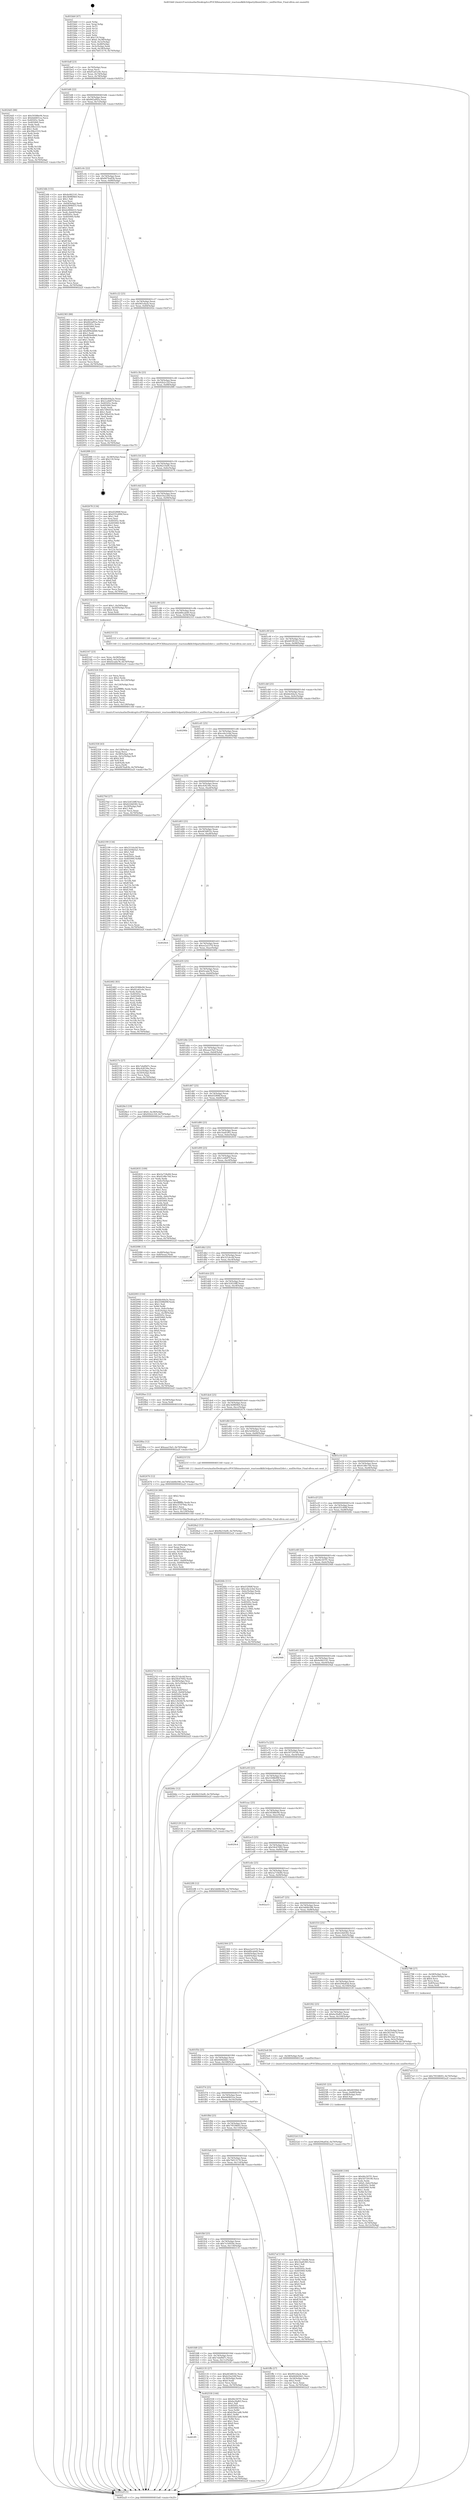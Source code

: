 digraph "0x401bb0" {
  label = "0x401bb0 (/mnt/c/Users/mathe/Desktop/tcc/POCII/binaries/extr_reactossdklib3rdpartylibxml2dict.c_xmlDictSize_Final-ollvm.out::main(0))"
  labelloc = "t"
  node[shape=record]

  Entry [label="",width=0.3,height=0.3,shape=circle,fillcolor=black,style=filled]
  "0x401bdf" [label="{
     0x401bdf [23]\l
     | [instrs]\l
     &nbsp;&nbsp;0x401bdf \<+3\>: mov -0x70(%rbp),%eax\l
     &nbsp;&nbsp;0x401be2 \<+2\>: mov %eax,%ecx\l
     &nbsp;&nbsp;0x401be4 \<+6\>: sub $0x81a61e9c,%ecx\l
     &nbsp;&nbsp;0x401bea \<+3\>: mov %eax,-0x74(%rbp)\l
     &nbsp;&nbsp;0x401bed \<+3\>: mov %ecx,-0x78(%rbp)\l
     &nbsp;&nbsp;0x401bf0 \<+6\>: je 00000000004024d5 \<main+0x925\>\l
  }"]
  "0x4024d5" [label="{
     0x4024d5 [88]\l
     | [instrs]\l
     &nbsp;&nbsp;0x4024d5 \<+5\>: mov $0x59388e94,%eax\l
     &nbsp;&nbsp;0x4024da \<+5\>: mov $0x6dd401ea,%ecx\l
     &nbsp;&nbsp;0x4024df \<+7\>: mov 0x40505c,%edx\l
     &nbsp;&nbsp;0x4024e6 \<+7\>: mov 0x405060,%esi\l
     &nbsp;&nbsp;0x4024ed \<+2\>: mov %edx,%edi\l
     &nbsp;&nbsp;0x4024ef \<+6\>: add $0x3f4e2333,%edi\l
     &nbsp;&nbsp;0x4024f5 \<+3\>: sub $0x1,%edi\l
     &nbsp;&nbsp;0x4024f8 \<+6\>: sub $0x3f4e2333,%edi\l
     &nbsp;&nbsp;0x4024fe \<+3\>: imul %edi,%edx\l
     &nbsp;&nbsp;0x402501 \<+3\>: and $0x1,%edx\l
     &nbsp;&nbsp;0x402504 \<+3\>: cmp $0x0,%edx\l
     &nbsp;&nbsp;0x402507 \<+4\>: sete %r8b\l
     &nbsp;&nbsp;0x40250b \<+3\>: cmp $0xa,%esi\l
     &nbsp;&nbsp;0x40250e \<+4\>: setl %r9b\l
     &nbsp;&nbsp;0x402512 \<+3\>: mov %r8b,%r10b\l
     &nbsp;&nbsp;0x402515 \<+3\>: and %r9b,%r10b\l
     &nbsp;&nbsp;0x402518 \<+3\>: xor %r9b,%r8b\l
     &nbsp;&nbsp;0x40251b \<+3\>: or %r8b,%r10b\l
     &nbsp;&nbsp;0x40251e \<+4\>: test $0x1,%r10b\l
     &nbsp;&nbsp;0x402522 \<+3\>: cmovne %ecx,%eax\l
     &nbsp;&nbsp;0x402525 \<+3\>: mov %eax,-0x70(%rbp)\l
     &nbsp;&nbsp;0x402528 \<+5\>: jmp 0000000000402a2f \<main+0xe7f\>\l
  }"]
  "0x401bf6" [label="{
     0x401bf6 [22]\l
     | [instrs]\l
     &nbsp;&nbsp;0x401bf6 \<+5\>: jmp 0000000000401bfb \<main+0x4b\>\l
     &nbsp;&nbsp;0x401bfb \<+3\>: mov -0x74(%rbp),%eax\l
     &nbsp;&nbsp;0x401bfe \<+5\>: sub $0x842af95a,%eax\l
     &nbsp;&nbsp;0x401c03 \<+3\>: mov %eax,-0x7c(%rbp)\l
     &nbsp;&nbsp;0x401c06 \<+6\>: je 00000000004023db \<main+0x82b\>\l
  }"]
  Exit [label="",width=0.3,height=0.3,shape=circle,fillcolor=black,style=filled,peripheries=2]
  "0x4023db" [label="{
     0x4023db [155]\l
     | [instrs]\l
     &nbsp;&nbsp;0x4023db \<+5\>: mov $0x4e062141,%eax\l
     &nbsp;&nbsp;0x4023e0 \<+5\>: mov $0x3b9f69b9,%ecx\l
     &nbsp;&nbsp;0x4023e5 \<+2\>: mov $0x1,%dl\l
     &nbsp;&nbsp;0x4023e7 \<+2\>: xor %esi,%esi\l
     &nbsp;&nbsp;0x4023e9 \<+3\>: mov -0x64(%rbp),%edi\l
     &nbsp;&nbsp;0x4023ec \<+6\>: sub $0xb2896433,%edi\l
     &nbsp;&nbsp;0x4023f2 \<+3\>: add $0x1,%edi\l
     &nbsp;&nbsp;0x4023f5 \<+6\>: add $0xb2896433,%edi\l
     &nbsp;&nbsp;0x4023fb \<+3\>: mov %edi,-0x64(%rbp)\l
     &nbsp;&nbsp;0x4023fe \<+7\>: mov 0x40505c,%edi\l
     &nbsp;&nbsp;0x402405 \<+8\>: mov 0x405060,%r8d\l
     &nbsp;&nbsp;0x40240d \<+3\>: sub $0x1,%esi\l
     &nbsp;&nbsp;0x402410 \<+3\>: mov %edi,%r9d\l
     &nbsp;&nbsp;0x402413 \<+3\>: add %esi,%r9d\l
     &nbsp;&nbsp;0x402416 \<+4\>: imul %r9d,%edi\l
     &nbsp;&nbsp;0x40241a \<+3\>: and $0x1,%edi\l
     &nbsp;&nbsp;0x40241d \<+3\>: cmp $0x0,%edi\l
     &nbsp;&nbsp;0x402420 \<+4\>: sete %r10b\l
     &nbsp;&nbsp;0x402424 \<+4\>: cmp $0xa,%r8d\l
     &nbsp;&nbsp;0x402428 \<+4\>: setl %r11b\l
     &nbsp;&nbsp;0x40242c \<+3\>: mov %r10b,%bl\l
     &nbsp;&nbsp;0x40242f \<+3\>: xor $0xff,%bl\l
     &nbsp;&nbsp;0x402432 \<+3\>: mov %r11b,%r14b\l
     &nbsp;&nbsp;0x402435 \<+4\>: xor $0xff,%r14b\l
     &nbsp;&nbsp;0x402439 \<+3\>: xor $0x0,%dl\l
     &nbsp;&nbsp;0x40243c \<+3\>: mov %bl,%r15b\l
     &nbsp;&nbsp;0x40243f \<+4\>: and $0x0,%r15b\l
     &nbsp;&nbsp;0x402443 \<+3\>: and %dl,%r10b\l
     &nbsp;&nbsp;0x402446 \<+3\>: mov %r14b,%r12b\l
     &nbsp;&nbsp;0x402449 \<+4\>: and $0x0,%r12b\l
     &nbsp;&nbsp;0x40244d \<+3\>: and %dl,%r11b\l
     &nbsp;&nbsp;0x402450 \<+3\>: or %r10b,%r15b\l
     &nbsp;&nbsp;0x402453 \<+3\>: or %r11b,%r12b\l
     &nbsp;&nbsp;0x402456 \<+3\>: xor %r12b,%r15b\l
     &nbsp;&nbsp;0x402459 \<+3\>: or %r14b,%bl\l
     &nbsp;&nbsp;0x40245c \<+3\>: xor $0xff,%bl\l
     &nbsp;&nbsp;0x40245f \<+3\>: or $0x0,%dl\l
     &nbsp;&nbsp;0x402462 \<+2\>: and %dl,%bl\l
     &nbsp;&nbsp;0x402464 \<+3\>: or %bl,%r15b\l
     &nbsp;&nbsp;0x402467 \<+4\>: test $0x1,%r15b\l
     &nbsp;&nbsp;0x40246b \<+3\>: cmovne %ecx,%eax\l
     &nbsp;&nbsp;0x40246e \<+3\>: mov %eax,-0x70(%rbp)\l
     &nbsp;&nbsp;0x402471 \<+5\>: jmp 0000000000402a2f \<main+0xe7f\>\l
  }"]
  "0x401c0c" [label="{
     0x401c0c [22]\l
     | [instrs]\l
     &nbsp;&nbsp;0x401c0c \<+5\>: jmp 0000000000401c11 \<main+0x61\>\l
     &nbsp;&nbsp;0x401c11 \<+3\>: mov -0x74(%rbp),%eax\l
     &nbsp;&nbsp;0x401c14 \<+5\>: sub $0x8476a83b,%eax\l
     &nbsp;&nbsp;0x401c19 \<+3\>: mov %eax,-0x80(%rbp)\l
     &nbsp;&nbsp;0x401c1c \<+6\>: je 0000000000402383 \<main+0x7d3\>\l
  }"]
  "0x4028ba" [label="{
     0x4028ba [12]\l
     | [instrs]\l
     &nbsp;&nbsp;0x4028ba \<+7\>: movl $0xaaa19a5,-0x70(%rbp)\l
     &nbsp;&nbsp;0x4028c1 \<+5\>: jmp 0000000000402a2f \<main+0xe7f\>\l
  }"]
  "0x402383" [label="{
     0x402383 [88]\l
     | [instrs]\l
     &nbsp;&nbsp;0x402383 \<+5\>: mov $0x4e062141,%eax\l
     &nbsp;&nbsp;0x402388 \<+5\>: mov $0x842af95a,%ecx\l
     &nbsp;&nbsp;0x40238d \<+7\>: mov 0x40505c,%edx\l
     &nbsp;&nbsp;0x402394 \<+7\>: mov 0x405060,%esi\l
     &nbsp;&nbsp;0x40239b \<+2\>: mov %edx,%edi\l
     &nbsp;&nbsp;0x40239d \<+6\>: add $0x899eb848,%edi\l
     &nbsp;&nbsp;0x4023a3 \<+3\>: sub $0x1,%edi\l
     &nbsp;&nbsp;0x4023a6 \<+6\>: sub $0x899eb848,%edi\l
     &nbsp;&nbsp;0x4023ac \<+3\>: imul %edi,%edx\l
     &nbsp;&nbsp;0x4023af \<+3\>: and $0x1,%edx\l
     &nbsp;&nbsp;0x4023b2 \<+3\>: cmp $0x0,%edx\l
     &nbsp;&nbsp;0x4023b5 \<+4\>: sete %r8b\l
     &nbsp;&nbsp;0x4023b9 \<+3\>: cmp $0xa,%esi\l
     &nbsp;&nbsp;0x4023bc \<+4\>: setl %r9b\l
     &nbsp;&nbsp;0x4023c0 \<+3\>: mov %r8b,%r10b\l
     &nbsp;&nbsp;0x4023c3 \<+3\>: and %r9b,%r10b\l
     &nbsp;&nbsp;0x4023c6 \<+3\>: xor %r9b,%r8b\l
     &nbsp;&nbsp;0x4023c9 \<+3\>: or %r8b,%r10b\l
     &nbsp;&nbsp;0x4023cc \<+4\>: test $0x1,%r10b\l
     &nbsp;&nbsp;0x4023d0 \<+3\>: cmovne %ecx,%eax\l
     &nbsp;&nbsp;0x4023d3 \<+3\>: mov %eax,-0x70(%rbp)\l
     &nbsp;&nbsp;0x4023d6 \<+5\>: jmp 0000000000402a2f \<main+0xe7f\>\l
  }"]
  "0x401c22" [label="{
     0x401c22 [25]\l
     | [instrs]\l
     &nbsp;&nbsp;0x401c22 \<+5\>: jmp 0000000000401c27 \<main+0x77\>\l
     &nbsp;&nbsp;0x401c27 \<+3\>: mov -0x74(%rbp),%eax\l
     &nbsp;&nbsp;0x401c2a \<+5\>: sub $0x901efacb,%eax\l
     &nbsp;&nbsp;0x401c2f \<+6\>: mov %eax,-0x84(%rbp)\l
     &nbsp;&nbsp;0x401c35 \<+6\>: je 000000000040202e \<main+0x47e\>\l
  }"]
  "0x4027a3" [label="{
     0x4027a3 [12]\l
     | [instrs]\l
     &nbsp;&nbsp;0x4027a3 \<+7\>: movl $0x79558693,-0x70(%rbp)\l
     &nbsp;&nbsp;0x4027aa \<+5\>: jmp 0000000000402a2f \<main+0xe7f\>\l
  }"]
  "0x40202e" [label="{
     0x40202e [88]\l
     | [instrs]\l
     &nbsp;&nbsp;0x40202e \<+5\>: mov $0xbbc64a3c,%eax\l
     &nbsp;&nbsp;0x402033 \<+5\>: mov $0x1ce8df7f,%ecx\l
     &nbsp;&nbsp;0x402038 \<+7\>: mov 0x40505c,%edx\l
     &nbsp;&nbsp;0x40203f \<+7\>: mov 0x405060,%esi\l
     &nbsp;&nbsp;0x402046 \<+2\>: mov %edx,%edi\l
     &nbsp;&nbsp;0x402048 \<+6\>: add $0x7d9e01fe,%edi\l
     &nbsp;&nbsp;0x40204e \<+3\>: sub $0x1,%edi\l
     &nbsp;&nbsp;0x402051 \<+6\>: sub $0x7d9e01fe,%edi\l
     &nbsp;&nbsp;0x402057 \<+3\>: imul %edi,%edx\l
     &nbsp;&nbsp;0x40205a \<+3\>: and $0x1,%edx\l
     &nbsp;&nbsp;0x40205d \<+3\>: cmp $0x0,%edx\l
     &nbsp;&nbsp;0x402060 \<+4\>: sete %r8b\l
     &nbsp;&nbsp;0x402064 \<+3\>: cmp $0xa,%esi\l
     &nbsp;&nbsp;0x402067 \<+4\>: setl %r9b\l
     &nbsp;&nbsp;0x40206b \<+3\>: mov %r8b,%r10b\l
     &nbsp;&nbsp;0x40206e \<+3\>: and %r9b,%r10b\l
     &nbsp;&nbsp;0x402071 \<+3\>: xor %r9b,%r8b\l
     &nbsp;&nbsp;0x402074 \<+3\>: or %r8b,%r10b\l
     &nbsp;&nbsp;0x402077 \<+4\>: test $0x1,%r10b\l
     &nbsp;&nbsp;0x40207b \<+3\>: cmovne %ecx,%eax\l
     &nbsp;&nbsp;0x40207e \<+3\>: mov %eax,-0x70(%rbp)\l
     &nbsp;&nbsp;0x402081 \<+5\>: jmp 0000000000402a2f \<main+0xe7f\>\l
  }"]
  "0x401c3b" [label="{
     0x401c3b [25]\l
     | [instrs]\l
     &nbsp;&nbsp;0x401c3b \<+5\>: jmp 0000000000401c40 \<main+0x90\>\l
     &nbsp;&nbsp;0x401c40 \<+3\>: mov -0x74(%rbp),%eax\l
     &nbsp;&nbsp;0x401c43 \<+5\>: sub $0x92b2c32f,%eax\l
     &nbsp;&nbsp;0x401c48 \<+6\>: mov %eax,-0x88(%rbp)\l
     &nbsp;&nbsp;0x401c4e \<+6\>: je 00000000004028f6 \<main+0xd46\>\l
  }"]
  "0x402608" [label="{
     0x402608 [100]\l
     | [instrs]\l
     &nbsp;&nbsp;0x402608 \<+5\>: mov $0x46c507f1,%esi\l
     &nbsp;&nbsp;0x40260d \<+5\>: mov $0x50729190,%ecx\l
     &nbsp;&nbsp;0x402612 \<+2\>: xor %edx,%edx\l
     &nbsp;&nbsp;0x402614 \<+7\>: movl $0x0,-0x6c(%rbp)\l
     &nbsp;&nbsp;0x40261b \<+8\>: mov 0x40505c,%r8d\l
     &nbsp;&nbsp;0x402623 \<+8\>: mov 0x405060,%r9d\l
     &nbsp;&nbsp;0x40262b \<+3\>: sub $0x1,%edx\l
     &nbsp;&nbsp;0x40262e \<+3\>: mov %r8d,%r10d\l
     &nbsp;&nbsp;0x402631 \<+3\>: add %edx,%r10d\l
     &nbsp;&nbsp;0x402634 \<+4\>: imul %r10d,%r8d\l
     &nbsp;&nbsp;0x402638 \<+4\>: and $0x1,%r8d\l
     &nbsp;&nbsp;0x40263c \<+4\>: cmp $0x0,%r8d\l
     &nbsp;&nbsp;0x402640 \<+4\>: sete %r11b\l
     &nbsp;&nbsp;0x402644 \<+4\>: cmp $0xa,%r9d\l
     &nbsp;&nbsp;0x402648 \<+3\>: setl %bl\l
     &nbsp;&nbsp;0x40264b \<+3\>: mov %r11b,%r14b\l
     &nbsp;&nbsp;0x40264e \<+3\>: and %bl,%r14b\l
     &nbsp;&nbsp;0x402651 \<+3\>: xor %bl,%r11b\l
     &nbsp;&nbsp;0x402654 \<+3\>: or %r11b,%r14b\l
     &nbsp;&nbsp;0x402657 \<+4\>: test $0x1,%r14b\l
     &nbsp;&nbsp;0x40265b \<+3\>: cmovne %ecx,%esi\l
     &nbsp;&nbsp;0x40265e \<+3\>: mov %esi,-0x70(%rbp)\l
     &nbsp;&nbsp;0x402661 \<+6\>: mov %eax,-0x12c(%rbp)\l
     &nbsp;&nbsp;0x402667 \<+5\>: jmp 0000000000402a2f \<main+0xe7f\>\l
  }"]
  "0x4028f6" [label="{
     0x4028f6 [21]\l
     | [instrs]\l
     &nbsp;&nbsp;0x4028f6 \<+3\>: mov -0x38(%rbp),%eax\l
     &nbsp;&nbsp;0x4028f9 \<+7\>: add $0x118,%rsp\l
     &nbsp;&nbsp;0x402900 \<+1\>: pop %rbx\l
     &nbsp;&nbsp;0x402901 \<+2\>: pop %r12\l
     &nbsp;&nbsp;0x402903 \<+2\>: pop %r13\l
     &nbsp;&nbsp;0x402905 \<+2\>: pop %r14\l
     &nbsp;&nbsp;0x402907 \<+2\>: pop %r15\l
     &nbsp;&nbsp;0x402909 \<+1\>: pop %rbp\l
     &nbsp;&nbsp;0x40290a \<+1\>: ret\l
  }"]
  "0x401c54" [label="{
     0x401c54 [25]\l
     | [instrs]\l
     &nbsp;&nbsp;0x401c54 \<+5\>: jmp 0000000000401c59 \<main+0xa9\>\l
     &nbsp;&nbsp;0x401c59 \<+3\>: mov -0x74(%rbp),%eax\l
     &nbsp;&nbsp;0x401c5c \<+5\>: sub $0x9b210ef0,%eax\l
     &nbsp;&nbsp;0x401c61 \<+6\>: mov %eax,-0x8c(%rbp)\l
     &nbsp;&nbsp;0x401c67 \<+6\>: je 0000000000402678 \<main+0xac8\>\l
  }"]
  "0x4025f1" [label="{
     0x4025f1 [23]\l
     | [instrs]\l
     &nbsp;&nbsp;0x4025f1 \<+10\>: movabs $0x4030b6,%rdi\l
     &nbsp;&nbsp;0x4025fb \<+3\>: mov %eax,-0x68(%rbp)\l
     &nbsp;&nbsp;0x4025fe \<+3\>: mov -0x68(%rbp),%esi\l
     &nbsp;&nbsp;0x402601 \<+2\>: mov $0x0,%al\l
     &nbsp;&nbsp;0x402603 \<+5\>: call 0000000000401040 \<printf@plt\>\l
     | [calls]\l
     &nbsp;&nbsp;0x401040 \{1\} (unknown)\l
  }"]
  "0x402678" [label="{
     0x402678 [134]\l
     | [instrs]\l
     &nbsp;&nbsp;0x402678 \<+5\>: mov $0xd32f68f,%eax\l
     &nbsp;&nbsp;0x40267d \<+5\>: mov $0x4351d94f,%ecx\l
     &nbsp;&nbsp;0x402682 \<+2\>: mov $0x1,%dl\l
     &nbsp;&nbsp;0x402684 \<+2\>: xor %esi,%esi\l
     &nbsp;&nbsp;0x402686 \<+7\>: mov 0x40505c,%edi\l
     &nbsp;&nbsp;0x40268d \<+8\>: mov 0x405060,%r8d\l
     &nbsp;&nbsp;0x402695 \<+3\>: sub $0x1,%esi\l
     &nbsp;&nbsp;0x402698 \<+3\>: mov %edi,%r9d\l
     &nbsp;&nbsp;0x40269b \<+3\>: add %esi,%r9d\l
     &nbsp;&nbsp;0x40269e \<+4\>: imul %r9d,%edi\l
     &nbsp;&nbsp;0x4026a2 \<+3\>: and $0x1,%edi\l
     &nbsp;&nbsp;0x4026a5 \<+3\>: cmp $0x0,%edi\l
     &nbsp;&nbsp;0x4026a8 \<+4\>: sete %r10b\l
     &nbsp;&nbsp;0x4026ac \<+4\>: cmp $0xa,%r8d\l
     &nbsp;&nbsp;0x4026b0 \<+4\>: setl %r11b\l
     &nbsp;&nbsp;0x4026b4 \<+3\>: mov %r10b,%bl\l
     &nbsp;&nbsp;0x4026b7 \<+3\>: xor $0xff,%bl\l
     &nbsp;&nbsp;0x4026ba \<+3\>: mov %r11b,%r14b\l
     &nbsp;&nbsp;0x4026bd \<+4\>: xor $0xff,%r14b\l
     &nbsp;&nbsp;0x4026c1 \<+3\>: xor $0x0,%dl\l
     &nbsp;&nbsp;0x4026c4 \<+3\>: mov %bl,%r15b\l
     &nbsp;&nbsp;0x4026c7 \<+4\>: and $0x0,%r15b\l
     &nbsp;&nbsp;0x4026cb \<+3\>: and %dl,%r10b\l
     &nbsp;&nbsp;0x4026ce \<+3\>: mov %r14b,%r12b\l
     &nbsp;&nbsp;0x4026d1 \<+4\>: and $0x0,%r12b\l
     &nbsp;&nbsp;0x4026d5 \<+3\>: and %dl,%r11b\l
     &nbsp;&nbsp;0x4026d8 \<+3\>: or %r10b,%r15b\l
     &nbsp;&nbsp;0x4026db \<+3\>: or %r11b,%r12b\l
     &nbsp;&nbsp;0x4026de \<+3\>: xor %r12b,%r15b\l
     &nbsp;&nbsp;0x4026e1 \<+3\>: or %r14b,%bl\l
     &nbsp;&nbsp;0x4026e4 \<+3\>: xor $0xff,%bl\l
     &nbsp;&nbsp;0x4026e7 \<+3\>: or $0x0,%dl\l
     &nbsp;&nbsp;0x4026ea \<+2\>: and %dl,%bl\l
     &nbsp;&nbsp;0x4026ec \<+3\>: or %bl,%r15b\l
     &nbsp;&nbsp;0x4026ef \<+4\>: test $0x1,%r15b\l
     &nbsp;&nbsp;0x4026f3 \<+3\>: cmovne %ecx,%eax\l
     &nbsp;&nbsp;0x4026f6 \<+3\>: mov %eax,-0x70(%rbp)\l
     &nbsp;&nbsp;0x4026f9 \<+5\>: jmp 0000000000402a2f \<main+0xe7f\>\l
  }"]
  "0x401c6d" [label="{
     0x401c6d [25]\l
     | [instrs]\l
     &nbsp;&nbsp;0x401c6d \<+5\>: jmp 0000000000401c72 \<main+0xc2\>\l
     &nbsp;&nbsp;0x401c72 \<+3\>: mov -0x74(%rbp),%eax\l
     &nbsp;&nbsp;0x401c75 \<+5\>: sub $0xb10a226f,%eax\l
     &nbsp;&nbsp;0x401c7a \<+6\>: mov %eax,-0x90(%rbp)\l
     &nbsp;&nbsp;0x401c80 \<+6\>: je 0000000000402150 \<main+0x5a0\>\l
  }"]
  "0x401ff1" [label="{
     0x401ff1\l
  }", style=dashed]
  "0x402150" [label="{
     0x402150 [23]\l
     | [instrs]\l
     &nbsp;&nbsp;0x402150 \<+7\>: movl $0x1,-0x50(%rbp)\l
     &nbsp;&nbsp;0x402157 \<+4\>: movslq -0x50(%rbp),%rax\l
     &nbsp;&nbsp;0x40215b \<+4\>: shl $0x4,%rax\l
     &nbsp;&nbsp;0x40215f \<+3\>: mov %rax,%rdi\l
     &nbsp;&nbsp;0x402162 \<+5\>: call 0000000000401050 \<malloc@plt\>\l
     | [calls]\l
     &nbsp;&nbsp;0x401050 \{1\} (unknown)\l
  }"]
  "0x401c86" [label="{
     0x401c86 [25]\l
     | [instrs]\l
     &nbsp;&nbsp;0x401c86 \<+5\>: jmp 0000000000401c8b \<main+0xdb\>\l
     &nbsp;&nbsp;0x401c8b \<+3\>: mov -0x74(%rbp),%eax\l
     &nbsp;&nbsp;0x401c8e \<+5\>: sub $0xb80cab49,%eax\l
     &nbsp;&nbsp;0x401c93 \<+6\>: mov %eax,-0x94(%rbp)\l
     &nbsp;&nbsp;0x401c99 \<+6\>: je 000000000040231f \<main+0x76f\>\l
  }"]
  "0x402558" [label="{
     0x402558 [144]\l
     | [instrs]\l
     &nbsp;&nbsp;0x402558 \<+5\>: mov $0x46c507f1,%eax\l
     &nbsp;&nbsp;0x40255d \<+5\>: mov $0x6a3faf63,%ecx\l
     &nbsp;&nbsp;0x402562 \<+2\>: mov $0x1,%dl\l
     &nbsp;&nbsp;0x402564 \<+7\>: mov 0x40505c,%esi\l
     &nbsp;&nbsp;0x40256b \<+7\>: mov 0x405060,%edi\l
     &nbsp;&nbsp;0x402572 \<+3\>: mov %esi,%r8d\l
     &nbsp;&nbsp;0x402575 \<+7\>: sub $0xb30a1ad6,%r8d\l
     &nbsp;&nbsp;0x40257c \<+4\>: sub $0x1,%r8d\l
     &nbsp;&nbsp;0x402580 \<+7\>: add $0xb30a1ad6,%r8d\l
     &nbsp;&nbsp;0x402587 \<+4\>: imul %r8d,%esi\l
     &nbsp;&nbsp;0x40258b \<+3\>: and $0x1,%esi\l
     &nbsp;&nbsp;0x40258e \<+3\>: cmp $0x0,%esi\l
     &nbsp;&nbsp;0x402591 \<+4\>: sete %r9b\l
     &nbsp;&nbsp;0x402595 \<+3\>: cmp $0xa,%edi\l
     &nbsp;&nbsp;0x402598 \<+4\>: setl %r10b\l
     &nbsp;&nbsp;0x40259c \<+3\>: mov %r9b,%r11b\l
     &nbsp;&nbsp;0x40259f \<+4\>: xor $0xff,%r11b\l
     &nbsp;&nbsp;0x4025a3 \<+3\>: mov %r10b,%bl\l
     &nbsp;&nbsp;0x4025a6 \<+3\>: xor $0xff,%bl\l
     &nbsp;&nbsp;0x4025a9 \<+3\>: xor $0x0,%dl\l
     &nbsp;&nbsp;0x4025ac \<+3\>: mov %r11b,%r14b\l
     &nbsp;&nbsp;0x4025af \<+4\>: and $0x0,%r14b\l
     &nbsp;&nbsp;0x4025b3 \<+3\>: and %dl,%r9b\l
     &nbsp;&nbsp;0x4025b6 \<+3\>: mov %bl,%r15b\l
     &nbsp;&nbsp;0x4025b9 \<+4\>: and $0x0,%r15b\l
     &nbsp;&nbsp;0x4025bd \<+3\>: and %dl,%r10b\l
     &nbsp;&nbsp;0x4025c0 \<+3\>: or %r9b,%r14b\l
     &nbsp;&nbsp;0x4025c3 \<+3\>: or %r10b,%r15b\l
     &nbsp;&nbsp;0x4025c6 \<+3\>: xor %r15b,%r14b\l
     &nbsp;&nbsp;0x4025c9 \<+3\>: or %bl,%r11b\l
     &nbsp;&nbsp;0x4025cc \<+4\>: xor $0xff,%r11b\l
     &nbsp;&nbsp;0x4025d0 \<+3\>: or $0x0,%dl\l
     &nbsp;&nbsp;0x4025d3 \<+3\>: and %dl,%r11b\l
     &nbsp;&nbsp;0x4025d6 \<+3\>: or %r11b,%r14b\l
     &nbsp;&nbsp;0x4025d9 \<+4\>: test $0x1,%r14b\l
     &nbsp;&nbsp;0x4025dd \<+3\>: cmovne %ecx,%eax\l
     &nbsp;&nbsp;0x4025e0 \<+3\>: mov %eax,-0x70(%rbp)\l
     &nbsp;&nbsp;0x4025e3 \<+5\>: jmp 0000000000402a2f \<main+0xe7f\>\l
  }"]
  "0x40231f" [label="{
     0x40231f [5]\l
     | [instrs]\l
     &nbsp;&nbsp;0x40231f \<+5\>: call 0000000000401160 \<next_i\>\l
     | [calls]\l
     &nbsp;&nbsp;0x401160 \{1\} (/mnt/c/Users/mathe/Desktop/tcc/POCII/binaries/extr_reactossdklib3rdpartylibxml2dict.c_xmlDictSize_Final-ollvm.out::next_i)\l
  }"]
  "0x401c9f" [label="{
     0x401c9f [25]\l
     | [instrs]\l
     &nbsp;&nbsp;0x401c9f \<+5\>: jmp 0000000000401ca4 \<main+0xf4\>\l
     &nbsp;&nbsp;0x401ca4 \<+3\>: mov -0x74(%rbp),%eax\l
     &nbsp;&nbsp;0x401ca7 \<+5\>: sub $0xb81f6163,%eax\l
     &nbsp;&nbsp;0x401cac \<+6\>: mov %eax,-0x98(%rbp)\l
     &nbsp;&nbsp;0x401cb2 \<+6\>: je 00000000004028d2 \<main+0xd22\>\l
  }"]
  "0x402358" [label="{
     0x402358 [43]\l
     | [instrs]\l
     &nbsp;&nbsp;0x402358 \<+6\>: mov -0x128(%rbp),%ecx\l
     &nbsp;&nbsp;0x40235e \<+3\>: imul %eax,%ecx\l
     &nbsp;&nbsp;0x402361 \<+4\>: mov -0x58(%rbp),%r8\l
     &nbsp;&nbsp;0x402365 \<+4\>: movslq -0x5c(%rbp),%r9\l
     &nbsp;&nbsp;0x402369 \<+4\>: shl $0x4,%r9\l
     &nbsp;&nbsp;0x40236d \<+3\>: add %r9,%r8\l
     &nbsp;&nbsp;0x402370 \<+4\>: mov 0x8(%r8),%r8\l
     &nbsp;&nbsp;0x402374 \<+3\>: mov %ecx,(%r8)\l
     &nbsp;&nbsp;0x402377 \<+7\>: movl $0x8476a83b,-0x70(%rbp)\l
     &nbsp;&nbsp;0x40237e \<+5\>: jmp 0000000000402a2f \<main+0xe7f\>\l
  }"]
  "0x4028d2" [label="{
     0x4028d2\l
  }", style=dashed]
  "0x401cb8" [label="{
     0x401cb8 [25]\l
     | [instrs]\l
     &nbsp;&nbsp;0x401cb8 \<+5\>: jmp 0000000000401cbd \<main+0x10d\>\l
     &nbsp;&nbsp;0x401cbd \<+3\>: mov -0x74(%rbp),%eax\l
     &nbsp;&nbsp;0x401cc0 \<+5\>: sub $0xbbc64a3c,%eax\l
     &nbsp;&nbsp;0x401cc5 \<+6\>: mov %eax,-0x9c(%rbp)\l
     &nbsp;&nbsp;0x401ccb \<+6\>: je 000000000040290b \<main+0xd5b\>\l
  }"]
  "0x402324" [label="{
     0x402324 [52]\l
     | [instrs]\l
     &nbsp;&nbsp;0x402324 \<+2\>: xor %ecx,%ecx\l
     &nbsp;&nbsp;0x402326 \<+5\>: mov $0x2,%edx\l
     &nbsp;&nbsp;0x40232b \<+6\>: mov %edx,-0x124(%rbp)\l
     &nbsp;&nbsp;0x402331 \<+1\>: cltd\l
     &nbsp;&nbsp;0x402332 \<+6\>: mov -0x124(%rbp),%esi\l
     &nbsp;&nbsp;0x402338 \<+2\>: idiv %esi\l
     &nbsp;&nbsp;0x40233a \<+6\>: imul $0xfffffffe,%edx,%edx\l
     &nbsp;&nbsp;0x402340 \<+2\>: mov %ecx,%edi\l
     &nbsp;&nbsp;0x402342 \<+2\>: sub %edx,%edi\l
     &nbsp;&nbsp;0x402344 \<+2\>: mov %ecx,%edx\l
     &nbsp;&nbsp;0x402346 \<+3\>: sub $0x1,%edx\l
     &nbsp;&nbsp;0x402349 \<+2\>: add %edx,%edi\l
     &nbsp;&nbsp;0x40234b \<+2\>: sub %edi,%ecx\l
     &nbsp;&nbsp;0x40234d \<+6\>: mov %ecx,-0x128(%rbp)\l
     &nbsp;&nbsp;0x402353 \<+5\>: call 0000000000401160 \<next_i\>\l
     | [calls]\l
     &nbsp;&nbsp;0x401160 \{1\} (/mnt/c/Users/mathe/Desktop/tcc/POCII/binaries/extr_reactossdklib3rdpartylibxml2dict.c_xmlDictSize_Final-ollvm.out::next_i)\l
  }"]
  "0x40290b" [label="{
     0x40290b\l
  }", style=dashed]
  "0x401cd1" [label="{
     0x401cd1 [25]\l
     | [instrs]\l
     &nbsp;&nbsp;0x401cd1 \<+5\>: jmp 0000000000401cd6 \<main+0x126\>\l
     &nbsp;&nbsp;0x401cd6 \<+3\>: mov -0x74(%rbp),%eax\l
     &nbsp;&nbsp;0x401cd9 \<+5\>: sub $0xcebc2cbd,%eax\l
     &nbsp;&nbsp;0x401cde \<+6\>: mov %eax,-0xa0(%rbp)\l
     &nbsp;&nbsp;0x401ce4 \<+6\>: je 000000000040276d \<main+0xbbd\>\l
  }"]
  "0x40227d" [label="{
     0x40227d [123]\l
     | [instrs]\l
     &nbsp;&nbsp;0x40227d \<+5\>: mov $0x321dccbf,%ecx\l
     &nbsp;&nbsp;0x402282 \<+5\>: mov $0x59c67692,%edx\l
     &nbsp;&nbsp;0x402287 \<+4\>: mov -0x58(%rbp),%rsi\l
     &nbsp;&nbsp;0x40228b \<+4\>: movslq -0x5c(%rbp),%rdi\l
     &nbsp;&nbsp;0x40228f \<+4\>: shl $0x4,%rdi\l
     &nbsp;&nbsp;0x402293 \<+3\>: add %rdi,%rsi\l
     &nbsp;&nbsp;0x402296 \<+4\>: mov %rax,0x8(%rsi)\l
     &nbsp;&nbsp;0x40229a \<+7\>: movl $0x0,-0x64(%rbp)\l
     &nbsp;&nbsp;0x4022a1 \<+8\>: mov 0x40505c,%r8d\l
     &nbsp;&nbsp;0x4022a9 \<+8\>: mov 0x405060,%r9d\l
     &nbsp;&nbsp;0x4022b1 \<+3\>: mov %r8d,%r10d\l
     &nbsp;&nbsp;0x4022b4 \<+7\>: add $0x12426b7b,%r10d\l
     &nbsp;&nbsp;0x4022bb \<+4\>: sub $0x1,%r10d\l
     &nbsp;&nbsp;0x4022bf \<+7\>: sub $0x12426b7b,%r10d\l
     &nbsp;&nbsp;0x4022c6 \<+4\>: imul %r10d,%r8d\l
     &nbsp;&nbsp;0x4022ca \<+4\>: and $0x1,%r8d\l
     &nbsp;&nbsp;0x4022ce \<+4\>: cmp $0x0,%r8d\l
     &nbsp;&nbsp;0x4022d2 \<+4\>: sete %r11b\l
     &nbsp;&nbsp;0x4022d6 \<+4\>: cmp $0xa,%r9d\l
     &nbsp;&nbsp;0x4022da \<+3\>: setl %bl\l
     &nbsp;&nbsp;0x4022dd \<+3\>: mov %r11b,%r14b\l
     &nbsp;&nbsp;0x4022e0 \<+3\>: and %bl,%r14b\l
     &nbsp;&nbsp;0x4022e3 \<+3\>: xor %bl,%r11b\l
     &nbsp;&nbsp;0x4022e6 \<+3\>: or %r11b,%r14b\l
     &nbsp;&nbsp;0x4022e9 \<+4\>: test $0x1,%r14b\l
     &nbsp;&nbsp;0x4022ed \<+3\>: cmovne %edx,%ecx\l
     &nbsp;&nbsp;0x4022f0 \<+3\>: mov %ecx,-0x70(%rbp)\l
     &nbsp;&nbsp;0x4022f3 \<+5\>: jmp 0000000000402a2f \<main+0xe7f\>\l
  }"]
  "0x40276d" [label="{
     0x40276d [27]\l
     | [instrs]\l
     &nbsp;&nbsp;0x40276d \<+5\>: mov $0x324528ff,%eax\l
     &nbsp;&nbsp;0x402772 \<+5\>: mov $0x622b6582,%ecx\l
     &nbsp;&nbsp;0x402777 \<+3\>: mov -0x29(%rbp),%dl\l
     &nbsp;&nbsp;0x40277a \<+3\>: test $0x1,%dl\l
     &nbsp;&nbsp;0x40277d \<+3\>: cmovne %ecx,%eax\l
     &nbsp;&nbsp;0x402780 \<+3\>: mov %eax,-0x70(%rbp)\l
     &nbsp;&nbsp;0x402783 \<+5\>: jmp 0000000000402a2f \<main+0xe7f\>\l
  }"]
  "0x401cea" [label="{
     0x401cea [25]\l
     | [instrs]\l
     &nbsp;&nbsp;0x401cea \<+5\>: jmp 0000000000401cef \<main+0x13f\>\l
     &nbsp;&nbsp;0x401cef \<+3\>: mov -0x74(%rbp),%eax\l
     &nbsp;&nbsp;0x401cf2 \<+5\>: sub $0xcfc8236e,%eax\l
     &nbsp;&nbsp;0x401cf7 \<+6\>: mov %eax,-0xa4(%rbp)\l
     &nbsp;&nbsp;0x401cfd \<+6\>: je 0000000000402199 \<main+0x5e9\>\l
  }"]
  "0x40224c" [label="{
     0x40224c [49]\l
     | [instrs]\l
     &nbsp;&nbsp;0x40224c \<+6\>: mov -0x120(%rbp),%ecx\l
     &nbsp;&nbsp;0x402252 \<+3\>: imul %eax,%ecx\l
     &nbsp;&nbsp;0x402255 \<+4\>: mov -0x58(%rbp),%rsi\l
     &nbsp;&nbsp;0x402259 \<+4\>: movslq -0x5c(%rbp),%rdi\l
     &nbsp;&nbsp;0x40225d \<+4\>: shl $0x4,%rdi\l
     &nbsp;&nbsp;0x402261 \<+3\>: add %rdi,%rsi\l
     &nbsp;&nbsp;0x402264 \<+2\>: mov %ecx,(%rsi)\l
     &nbsp;&nbsp;0x402266 \<+7\>: movl $0x1,-0x60(%rbp)\l
     &nbsp;&nbsp;0x40226d \<+4\>: movslq -0x60(%rbp),%rsi\l
     &nbsp;&nbsp;0x402271 \<+4\>: shl $0x2,%rsi\l
     &nbsp;&nbsp;0x402275 \<+3\>: mov %rsi,%rdi\l
     &nbsp;&nbsp;0x402278 \<+5\>: call 0000000000401050 \<malloc@plt\>\l
     | [calls]\l
     &nbsp;&nbsp;0x401050 \{1\} (unknown)\l
  }"]
  "0x402199" [label="{
     0x402199 [134]\l
     | [instrs]\l
     &nbsp;&nbsp;0x402199 \<+5\>: mov $0x321dccbf,%eax\l
     &nbsp;&nbsp;0x40219e \<+5\>: mov $0x3e04d3a1,%ecx\l
     &nbsp;&nbsp;0x4021a3 \<+2\>: mov $0x1,%dl\l
     &nbsp;&nbsp;0x4021a5 \<+2\>: xor %esi,%esi\l
     &nbsp;&nbsp;0x4021a7 \<+7\>: mov 0x40505c,%edi\l
     &nbsp;&nbsp;0x4021ae \<+8\>: mov 0x405060,%r8d\l
     &nbsp;&nbsp;0x4021b6 \<+3\>: sub $0x1,%esi\l
     &nbsp;&nbsp;0x4021b9 \<+3\>: mov %edi,%r9d\l
     &nbsp;&nbsp;0x4021bc \<+3\>: add %esi,%r9d\l
     &nbsp;&nbsp;0x4021bf \<+4\>: imul %r9d,%edi\l
     &nbsp;&nbsp;0x4021c3 \<+3\>: and $0x1,%edi\l
     &nbsp;&nbsp;0x4021c6 \<+3\>: cmp $0x0,%edi\l
     &nbsp;&nbsp;0x4021c9 \<+4\>: sete %r10b\l
     &nbsp;&nbsp;0x4021cd \<+4\>: cmp $0xa,%r8d\l
     &nbsp;&nbsp;0x4021d1 \<+4\>: setl %r11b\l
     &nbsp;&nbsp;0x4021d5 \<+3\>: mov %r10b,%bl\l
     &nbsp;&nbsp;0x4021d8 \<+3\>: xor $0xff,%bl\l
     &nbsp;&nbsp;0x4021db \<+3\>: mov %r11b,%r14b\l
     &nbsp;&nbsp;0x4021de \<+4\>: xor $0xff,%r14b\l
     &nbsp;&nbsp;0x4021e2 \<+3\>: xor $0x0,%dl\l
     &nbsp;&nbsp;0x4021e5 \<+3\>: mov %bl,%r15b\l
     &nbsp;&nbsp;0x4021e8 \<+4\>: and $0x0,%r15b\l
     &nbsp;&nbsp;0x4021ec \<+3\>: and %dl,%r10b\l
     &nbsp;&nbsp;0x4021ef \<+3\>: mov %r14b,%r12b\l
     &nbsp;&nbsp;0x4021f2 \<+4\>: and $0x0,%r12b\l
     &nbsp;&nbsp;0x4021f6 \<+3\>: and %dl,%r11b\l
     &nbsp;&nbsp;0x4021f9 \<+3\>: or %r10b,%r15b\l
     &nbsp;&nbsp;0x4021fc \<+3\>: or %r11b,%r12b\l
     &nbsp;&nbsp;0x4021ff \<+3\>: xor %r12b,%r15b\l
     &nbsp;&nbsp;0x402202 \<+3\>: or %r14b,%bl\l
     &nbsp;&nbsp;0x402205 \<+3\>: xor $0xff,%bl\l
     &nbsp;&nbsp;0x402208 \<+3\>: or $0x0,%dl\l
     &nbsp;&nbsp;0x40220b \<+2\>: and %dl,%bl\l
     &nbsp;&nbsp;0x40220d \<+3\>: or %bl,%r15b\l
     &nbsp;&nbsp;0x402210 \<+4\>: test $0x1,%r15b\l
     &nbsp;&nbsp;0x402214 \<+3\>: cmovne %ecx,%eax\l
     &nbsp;&nbsp;0x402217 \<+3\>: mov %eax,-0x70(%rbp)\l
     &nbsp;&nbsp;0x40221a \<+5\>: jmp 0000000000402a2f \<main+0xe7f\>\l
  }"]
  "0x401d03" [label="{
     0x401d03 [25]\l
     | [instrs]\l
     &nbsp;&nbsp;0x401d03 \<+5\>: jmp 0000000000401d08 \<main+0x158\>\l
     &nbsp;&nbsp;0x401d08 \<+3\>: mov -0x74(%rbp),%eax\l
     &nbsp;&nbsp;0x401d0b \<+5\>: sub $0xd43d833c,%eax\l
     &nbsp;&nbsp;0x401d10 \<+6\>: mov %eax,-0xa8(%rbp)\l
     &nbsp;&nbsp;0x401d16 \<+6\>: je 00000000004028c6 \<main+0xd16\>\l
  }"]
  "0x402224" [label="{
     0x402224 [40]\l
     | [instrs]\l
     &nbsp;&nbsp;0x402224 \<+5\>: mov $0x2,%ecx\l
     &nbsp;&nbsp;0x402229 \<+1\>: cltd\l
     &nbsp;&nbsp;0x40222a \<+2\>: idiv %ecx\l
     &nbsp;&nbsp;0x40222c \<+6\>: imul $0xfffffffe,%edx,%ecx\l
     &nbsp;&nbsp;0x402232 \<+6\>: add $0xc57d79da,%ecx\l
     &nbsp;&nbsp;0x402238 \<+3\>: add $0x1,%ecx\l
     &nbsp;&nbsp;0x40223b \<+6\>: sub $0xc57d79da,%ecx\l
     &nbsp;&nbsp;0x402241 \<+6\>: mov %ecx,-0x120(%rbp)\l
     &nbsp;&nbsp;0x402247 \<+5\>: call 0000000000401160 \<next_i\>\l
     | [calls]\l
     &nbsp;&nbsp;0x401160 \{1\} (/mnt/c/Users/mathe/Desktop/tcc/POCII/binaries/extr_reactossdklib3rdpartylibxml2dict.c_xmlDictSize_Final-ollvm.out::next_i)\l
  }"]
  "0x4028c6" [label="{
     0x4028c6\l
  }", style=dashed]
  "0x401d1c" [label="{
     0x401d1c [25]\l
     | [instrs]\l
     &nbsp;&nbsp;0x401d1c \<+5\>: jmp 0000000000401d21 \<main+0x171\>\l
     &nbsp;&nbsp;0x401d21 \<+3\>: mov -0x74(%rbp),%eax\l
     &nbsp;&nbsp;0x401d24 \<+5\>: sub $0xee2a5374,%eax\l
     &nbsp;&nbsp;0x401d29 \<+6\>: mov %eax,-0xac(%rbp)\l
     &nbsp;&nbsp;0x401d2f \<+6\>: je 0000000000402482 \<main+0x8d2\>\l
  }"]
  "0x402167" [label="{
     0x402167 [23]\l
     | [instrs]\l
     &nbsp;&nbsp;0x402167 \<+4\>: mov %rax,-0x58(%rbp)\l
     &nbsp;&nbsp;0x40216b \<+7\>: movl $0x0,-0x5c(%rbp)\l
     &nbsp;&nbsp;0x402172 \<+7\>: movl $0xf2cada78,-0x70(%rbp)\l
     &nbsp;&nbsp;0x402179 \<+5\>: jmp 0000000000402a2f \<main+0xe7f\>\l
  }"]
  "0x402482" [label="{
     0x402482 [83]\l
     | [instrs]\l
     &nbsp;&nbsp;0x402482 \<+5\>: mov $0x59388e94,%eax\l
     &nbsp;&nbsp;0x402487 \<+5\>: mov $0x81a61e9c,%ecx\l
     &nbsp;&nbsp;0x40248c \<+2\>: xor %edx,%edx\l
     &nbsp;&nbsp;0x40248e \<+7\>: mov 0x40505c,%esi\l
     &nbsp;&nbsp;0x402495 \<+7\>: mov 0x405060,%edi\l
     &nbsp;&nbsp;0x40249c \<+3\>: sub $0x1,%edx\l
     &nbsp;&nbsp;0x40249f \<+3\>: mov %esi,%r8d\l
     &nbsp;&nbsp;0x4024a2 \<+3\>: add %edx,%r8d\l
     &nbsp;&nbsp;0x4024a5 \<+4\>: imul %r8d,%esi\l
     &nbsp;&nbsp;0x4024a9 \<+3\>: and $0x1,%esi\l
     &nbsp;&nbsp;0x4024ac \<+3\>: cmp $0x0,%esi\l
     &nbsp;&nbsp;0x4024af \<+4\>: sete %r9b\l
     &nbsp;&nbsp;0x4024b3 \<+3\>: cmp $0xa,%edi\l
     &nbsp;&nbsp;0x4024b6 \<+4\>: setl %r10b\l
     &nbsp;&nbsp;0x4024ba \<+3\>: mov %r9b,%r11b\l
     &nbsp;&nbsp;0x4024bd \<+3\>: and %r10b,%r11b\l
     &nbsp;&nbsp;0x4024c0 \<+3\>: xor %r10b,%r9b\l
     &nbsp;&nbsp;0x4024c3 \<+3\>: or %r9b,%r11b\l
     &nbsp;&nbsp;0x4024c6 \<+4\>: test $0x1,%r11b\l
     &nbsp;&nbsp;0x4024ca \<+3\>: cmovne %ecx,%eax\l
     &nbsp;&nbsp;0x4024cd \<+3\>: mov %eax,-0x70(%rbp)\l
     &nbsp;&nbsp;0x4024d0 \<+5\>: jmp 0000000000402a2f \<main+0xe7f\>\l
  }"]
  "0x401d35" [label="{
     0x401d35 [25]\l
     | [instrs]\l
     &nbsp;&nbsp;0x401d35 \<+5\>: jmp 0000000000401d3a \<main+0x18a\>\l
     &nbsp;&nbsp;0x401d3a \<+3\>: mov -0x74(%rbp),%eax\l
     &nbsp;&nbsp;0x401d3d \<+5\>: sub $0xf2cada78,%eax\l
     &nbsp;&nbsp;0x401d42 \<+6\>: mov %eax,-0xb0(%rbp)\l
     &nbsp;&nbsp;0x401d48 \<+6\>: je 000000000040217e \<main+0x5ce\>\l
  }"]
  "0x401fd8" [label="{
     0x401fd8 [25]\l
     | [instrs]\l
     &nbsp;&nbsp;0x401fd8 \<+5\>: jmp 0000000000401fdd \<main+0x42d\>\l
     &nbsp;&nbsp;0x401fdd \<+3\>: mov -0x74(%rbp),%eax\l
     &nbsp;&nbsp;0x401fe0 \<+5\>: sub $0x7ebd9d7c,%eax\l
     &nbsp;&nbsp;0x401fe5 \<+6\>: mov %eax,-0x11c(%rbp)\l
     &nbsp;&nbsp;0x401feb \<+6\>: je 0000000000402558 \<main+0x9a8\>\l
  }"]
  "0x40217e" [label="{
     0x40217e [27]\l
     | [instrs]\l
     &nbsp;&nbsp;0x40217e \<+5\>: mov $0x7ebd9d7c,%eax\l
     &nbsp;&nbsp;0x402183 \<+5\>: mov $0xcfc8236e,%ecx\l
     &nbsp;&nbsp;0x402188 \<+3\>: mov -0x5c(%rbp),%edx\l
     &nbsp;&nbsp;0x40218b \<+3\>: cmp -0x50(%rbp),%edx\l
     &nbsp;&nbsp;0x40218e \<+3\>: cmovl %ecx,%eax\l
     &nbsp;&nbsp;0x402191 \<+3\>: mov %eax,-0x70(%rbp)\l
     &nbsp;&nbsp;0x402194 \<+5\>: jmp 0000000000402a2f \<main+0xe7f\>\l
  }"]
  "0x401d4e" [label="{
     0x401d4e [25]\l
     | [instrs]\l
     &nbsp;&nbsp;0x401d4e \<+5\>: jmp 0000000000401d53 \<main+0x1a3\>\l
     &nbsp;&nbsp;0x401d53 \<+3\>: mov -0x74(%rbp),%eax\l
     &nbsp;&nbsp;0x401d56 \<+5\>: sub $0xaaa19a5,%eax\l
     &nbsp;&nbsp;0x401d5b \<+6\>: mov %eax,-0xb4(%rbp)\l
     &nbsp;&nbsp;0x401d61 \<+6\>: je 00000000004028e3 \<main+0xd33\>\l
  }"]
  "0x402135" [label="{
     0x402135 [27]\l
     | [instrs]\l
     &nbsp;&nbsp;0x402135 \<+5\>: mov $0xd43d833c,%eax\l
     &nbsp;&nbsp;0x40213a \<+5\>: mov $0xb10a226f,%ecx\l
     &nbsp;&nbsp;0x40213f \<+3\>: mov -0x30(%rbp),%edx\l
     &nbsp;&nbsp;0x402142 \<+3\>: cmp $0x0,%edx\l
     &nbsp;&nbsp;0x402145 \<+3\>: cmove %ecx,%eax\l
     &nbsp;&nbsp;0x402148 \<+3\>: mov %eax,-0x70(%rbp)\l
     &nbsp;&nbsp;0x40214b \<+5\>: jmp 0000000000402a2f \<main+0xe7f\>\l
  }"]
  "0x4028e3" [label="{
     0x4028e3 [19]\l
     | [instrs]\l
     &nbsp;&nbsp;0x4028e3 \<+7\>: movl $0x0,-0x38(%rbp)\l
     &nbsp;&nbsp;0x4028ea \<+7\>: movl $0x92b2c32f,-0x70(%rbp)\l
     &nbsp;&nbsp;0x4028f1 \<+5\>: jmp 0000000000402a2f \<main+0xe7f\>\l
  }"]
  "0x401d67" [label="{
     0x401d67 [25]\l
     | [instrs]\l
     &nbsp;&nbsp;0x401d67 \<+5\>: jmp 0000000000401d6c \<main+0x1bc\>\l
     &nbsp;&nbsp;0x401d6c \<+3\>: mov -0x74(%rbp),%eax\l
     &nbsp;&nbsp;0x401d6f \<+5\>: sub $0xd32f68f,%eax\l
     &nbsp;&nbsp;0x401d74 \<+6\>: mov %eax,-0xb8(%rbp)\l
     &nbsp;&nbsp;0x401d7a \<+6\>: je 0000000000402a09 \<main+0xe59\>\l
  }"]
  "0x402093" [label="{
     0x402093 [150]\l
     | [instrs]\l
     &nbsp;&nbsp;0x402093 \<+5\>: mov $0xbbc64a3c,%ecx\l
     &nbsp;&nbsp;0x402098 \<+5\>: mov $0x5508b99f,%edx\l
     &nbsp;&nbsp;0x40209d \<+3\>: mov $0x1,%sil\l
     &nbsp;&nbsp;0x4020a0 \<+3\>: xor %r8d,%r8d\l
     &nbsp;&nbsp;0x4020a3 \<+3\>: mov %eax,-0x4c(%rbp)\l
     &nbsp;&nbsp;0x4020a6 \<+3\>: mov -0x4c(%rbp),%eax\l
     &nbsp;&nbsp;0x4020a9 \<+3\>: mov %eax,-0x30(%rbp)\l
     &nbsp;&nbsp;0x4020ac \<+7\>: mov 0x40505c,%eax\l
     &nbsp;&nbsp;0x4020b3 \<+8\>: mov 0x405060,%r9d\l
     &nbsp;&nbsp;0x4020bb \<+4\>: sub $0x1,%r8d\l
     &nbsp;&nbsp;0x4020bf \<+3\>: mov %eax,%r10d\l
     &nbsp;&nbsp;0x4020c2 \<+3\>: add %r8d,%r10d\l
     &nbsp;&nbsp;0x4020c5 \<+4\>: imul %r10d,%eax\l
     &nbsp;&nbsp;0x4020c9 \<+3\>: and $0x1,%eax\l
     &nbsp;&nbsp;0x4020cc \<+3\>: cmp $0x0,%eax\l
     &nbsp;&nbsp;0x4020cf \<+4\>: sete %r11b\l
     &nbsp;&nbsp;0x4020d3 \<+4\>: cmp $0xa,%r9d\l
     &nbsp;&nbsp;0x4020d7 \<+3\>: setl %bl\l
     &nbsp;&nbsp;0x4020da \<+3\>: mov %r11b,%r14b\l
     &nbsp;&nbsp;0x4020dd \<+4\>: xor $0xff,%r14b\l
     &nbsp;&nbsp;0x4020e1 \<+3\>: mov %bl,%r15b\l
     &nbsp;&nbsp;0x4020e4 \<+4\>: xor $0xff,%r15b\l
     &nbsp;&nbsp;0x4020e8 \<+4\>: xor $0x0,%sil\l
     &nbsp;&nbsp;0x4020ec \<+3\>: mov %r14b,%r12b\l
     &nbsp;&nbsp;0x4020ef \<+4\>: and $0x0,%r12b\l
     &nbsp;&nbsp;0x4020f3 \<+3\>: and %sil,%r11b\l
     &nbsp;&nbsp;0x4020f6 \<+3\>: mov %r15b,%r13b\l
     &nbsp;&nbsp;0x4020f9 \<+4\>: and $0x0,%r13b\l
     &nbsp;&nbsp;0x4020fd \<+3\>: and %sil,%bl\l
     &nbsp;&nbsp;0x402100 \<+3\>: or %r11b,%r12b\l
     &nbsp;&nbsp;0x402103 \<+3\>: or %bl,%r13b\l
     &nbsp;&nbsp;0x402106 \<+3\>: xor %r13b,%r12b\l
     &nbsp;&nbsp;0x402109 \<+3\>: or %r15b,%r14b\l
     &nbsp;&nbsp;0x40210c \<+4\>: xor $0xff,%r14b\l
     &nbsp;&nbsp;0x402110 \<+4\>: or $0x0,%sil\l
     &nbsp;&nbsp;0x402114 \<+3\>: and %sil,%r14b\l
     &nbsp;&nbsp;0x402117 \<+3\>: or %r14b,%r12b\l
     &nbsp;&nbsp;0x40211a \<+4\>: test $0x1,%r12b\l
     &nbsp;&nbsp;0x40211e \<+3\>: cmovne %edx,%ecx\l
     &nbsp;&nbsp;0x402121 \<+3\>: mov %ecx,-0x70(%rbp)\l
     &nbsp;&nbsp;0x402124 \<+5\>: jmp 0000000000402a2f \<main+0xe7f\>\l
  }"]
  "0x402a09" [label="{
     0x402a09\l
  }", style=dashed]
  "0x401d80" [label="{
     0x401d80 [25]\l
     | [instrs]\l
     &nbsp;&nbsp;0x401d80 \<+5\>: jmp 0000000000401d85 \<main+0x1d5\>\l
     &nbsp;&nbsp;0x401d85 \<+3\>: mov -0x74(%rbp),%eax\l
     &nbsp;&nbsp;0x401d88 \<+5\>: sub $0x1ba81f65,%eax\l
     &nbsp;&nbsp;0x401d8d \<+6\>: mov %eax,-0xbc(%rbp)\l
     &nbsp;&nbsp;0x401d93 \<+6\>: je 0000000000402835 \<main+0xc85\>\l
  }"]
  "0x401bb0" [label="{
     0x401bb0 [47]\l
     | [instrs]\l
     &nbsp;&nbsp;0x401bb0 \<+1\>: push %rbp\l
     &nbsp;&nbsp;0x401bb1 \<+3\>: mov %rsp,%rbp\l
     &nbsp;&nbsp;0x401bb4 \<+2\>: push %r15\l
     &nbsp;&nbsp;0x401bb6 \<+2\>: push %r14\l
     &nbsp;&nbsp;0x401bb8 \<+2\>: push %r13\l
     &nbsp;&nbsp;0x401bba \<+2\>: push %r12\l
     &nbsp;&nbsp;0x401bbc \<+1\>: push %rbx\l
     &nbsp;&nbsp;0x401bbd \<+7\>: sub $0x118,%rsp\l
     &nbsp;&nbsp;0x401bc4 \<+7\>: movl $0x0,-0x38(%rbp)\l
     &nbsp;&nbsp;0x401bcb \<+3\>: mov %edi,-0x3c(%rbp)\l
     &nbsp;&nbsp;0x401bce \<+4\>: mov %rsi,-0x48(%rbp)\l
     &nbsp;&nbsp;0x401bd2 \<+3\>: mov -0x3c(%rbp),%edi\l
     &nbsp;&nbsp;0x401bd5 \<+3\>: mov %edi,-0x34(%rbp)\l
     &nbsp;&nbsp;0x401bd8 \<+7\>: movl $0x7b013170,-0x70(%rbp)\l
  }"]
  "0x402835" [label="{
     0x402835 [109]\l
     | [instrs]\l
     &nbsp;&nbsp;0x402835 \<+5\>: mov $0x5a718e84,%eax\l
     &nbsp;&nbsp;0x40283a \<+5\>: mov $0x41d8e744,%ecx\l
     &nbsp;&nbsp;0x40283f \<+2\>: xor %edx,%edx\l
     &nbsp;&nbsp;0x402841 \<+3\>: mov -0x6c(%rbp),%esi\l
     &nbsp;&nbsp;0x402844 \<+2\>: mov %edx,%edi\l
     &nbsp;&nbsp;0x402846 \<+2\>: sub %esi,%edi\l
     &nbsp;&nbsp;0x402848 \<+2\>: mov %edx,%esi\l
     &nbsp;&nbsp;0x40284a \<+3\>: sub $0x1,%esi\l
     &nbsp;&nbsp;0x40284d \<+2\>: add %esi,%edi\l
     &nbsp;&nbsp;0x40284f \<+2\>: sub %edi,%edx\l
     &nbsp;&nbsp;0x402851 \<+3\>: mov %edx,-0x6c(%rbp)\l
     &nbsp;&nbsp;0x402854 \<+7\>: mov 0x40505c,%edx\l
     &nbsp;&nbsp;0x40285b \<+7\>: mov 0x405060,%esi\l
     &nbsp;&nbsp;0x402862 \<+2\>: mov %edx,%edi\l
     &nbsp;&nbsp;0x402864 \<+6\>: sub $0x682ff3f,%edi\l
     &nbsp;&nbsp;0x40286a \<+3\>: sub $0x1,%edi\l
     &nbsp;&nbsp;0x40286d \<+6\>: add $0x682ff3f,%edi\l
     &nbsp;&nbsp;0x402873 \<+3\>: imul %edi,%edx\l
     &nbsp;&nbsp;0x402876 \<+3\>: and $0x1,%edx\l
     &nbsp;&nbsp;0x402879 \<+3\>: cmp $0x0,%edx\l
     &nbsp;&nbsp;0x40287c \<+4\>: sete %r8b\l
     &nbsp;&nbsp;0x402880 \<+3\>: cmp $0xa,%esi\l
     &nbsp;&nbsp;0x402883 \<+4\>: setl %r9b\l
     &nbsp;&nbsp;0x402887 \<+3\>: mov %r8b,%r10b\l
     &nbsp;&nbsp;0x40288a \<+3\>: and %r9b,%r10b\l
     &nbsp;&nbsp;0x40288d \<+3\>: xor %r9b,%r8b\l
     &nbsp;&nbsp;0x402890 \<+3\>: or %r8b,%r10b\l
     &nbsp;&nbsp;0x402893 \<+4\>: test $0x1,%r10b\l
     &nbsp;&nbsp;0x402897 \<+3\>: cmovne %ecx,%eax\l
     &nbsp;&nbsp;0x40289a \<+3\>: mov %eax,-0x70(%rbp)\l
     &nbsp;&nbsp;0x40289d \<+5\>: jmp 0000000000402a2f \<main+0xe7f\>\l
  }"]
  "0x401d99" [label="{
     0x401d99 [25]\l
     | [instrs]\l
     &nbsp;&nbsp;0x401d99 \<+5\>: jmp 0000000000401d9e \<main+0x1ee\>\l
     &nbsp;&nbsp;0x401d9e \<+3\>: mov -0x74(%rbp),%eax\l
     &nbsp;&nbsp;0x401da1 \<+5\>: sub $0x1ce8df7f,%eax\l
     &nbsp;&nbsp;0x401da6 \<+6\>: mov %eax,-0xc0(%rbp)\l
     &nbsp;&nbsp;0x401dac \<+6\>: je 0000000000402086 \<main+0x4d6\>\l
  }"]
  "0x402a2f" [label="{
     0x402a2f [5]\l
     | [instrs]\l
     &nbsp;&nbsp;0x402a2f \<+5\>: jmp 0000000000401bdf \<main+0x2f\>\l
  }"]
  "0x402086" [label="{
     0x402086 [13]\l
     | [instrs]\l
     &nbsp;&nbsp;0x402086 \<+4\>: mov -0x48(%rbp),%rax\l
     &nbsp;&nbsp;0x40208a \<+4\>: mov 0x8(%rax),%rdi\l
     &nbsp;&nbsp;0x40208e \<+5\>: call 0000000000401060 \<atoi@plt\>\l
     | [calls]\l
     &nbsp;&nbsp;0x401060 \{1\} (unknown)\l
  }"]
  "0x401db2" [label="{
     0x401db2 [25]\l
     | [instrs]\l
     &nbsp;&nbsp;0x401db2 \<+5\>: jmp 0000000000401db7 \<main+0x207\>\l
     &nbsp;&nbsp;0x401db7 \<+3\>: mov -0x74(%rbp),%eax\l
     &nbsp;&nbsp;0x401dba \<+5\>: sub $0x321dccbf,%eax\l
     &nbsp;&nbsp;0x401dbf \<+6\>: mov %eax,-0xc4(%rbp)\l
     &nbsp;&nbsp;0x401dc5 \<+6\>: je 0000000000402927 \<main+0xd77\>\l
  }"]
  "0x401fbf" [label="{
     0x401fbf [25]\l
     | [instrs]\l
     &nbsp;&nbsp;0x401fbf \<+5\>: jmp 0000000000401fc4 \<main+0x414\>\l
     &nbsp;&nbsp;0x401fc4 \<+3\>: mov -0x74(%rbp),%eax\l
     &nbsp;&nbsp;0x401fc7 \<+5\>: sub $0x7e16950e,%eax\l
     &nbsp;&nbsp;0x401fcc \<+6\>: mov %eax,-0x118(%rbp)\l
     &nbsp;&nbsp;0x401fd2 \<+6\>: je 0000000000402135 \<main+0x585\>\l
  }"]
  "0x402927" [label="{
     0x402927\l
  }", style=dashed]
  "0x401dcb" [label="{
     0x401dcb [25]\l
     | [instrs]\l
     &nbsp;&nbsp;0x401dcb \<+5\>: jmp 0000000000401dd0 \<main+0x220\>\l
     &nbsp;&nbsp;0x401dd0 \<+3\>: mov -0x74(%rbp),%eax\l
     &nbsp;&nbsp;0x401dd3 \<+5\>: sub $0x324528ff,%eax\l
     &nbsp;&nbsp;0x401dd8 \<+6\>: mov %eax,-0xc8(%rbp)\l
     &nbsp;&nbsp;0x401dde \<+6\>: je 00000000004028ae \<main+0xcfe\>\l
  }"]
  "0x401ffb" [label="{
     0x401ffb [27]\l
     | [instrs]\l
     &nbsp;&nbsp;0x401ffb \<+5\>: mov $0x901efacb,%eax\l
     &nbsp;&nbsp;0x402000 \<+5\>: mov $0x6b9d2bb1,%ecx\l
     &nbsp;&nbsp;0x402005 \<+3\>: mov -0x34(%rbp),%edx\l
     &nbsp;&nbsp;0x402008 \<+3\>: cmp $0x2,%edx\l
     &nbsp;&nbsp;0x40200b \<+3\>: cmovne %ecx,%eax\l
     &nbsp;&nbsp;0x40200e \<+3\>: mov %eax,-0x70(%rbp)\l
     &nbsp;&nbsp;0x402011 \<+5\>: jmp 0000000000402a2f \<main+0xe7f\>\l
  }"]
  "0x4028ae" [label="{
     0x4028ae [12]\l
     | [instrs]\l
     &nbsp;&nbsp;0x4028ae \<+4\>: mov -0x58(%rbp),%rax\l
     &nbsp;&nbsp;0x4028b2 \<+3\>: mov %rax,%rdi\l
     &nbsp;&nbsp;0x4028b5 \<+5\>: call 0000000000401030 \<free@plt\>\l
     | [calls]\l
     &nbsp;&nbsp;0x401030 \{1\} (unknown)\l
  }"]
  "0x401de4" [label="{
     0x401de4 [25]\l
     | [instrs]\l
     &nbsp;&nbsp;0x401de4 \<+5\>: jmp 0000000000401de9 \<main+0x239\>\l
     &nbsp;&nbsp;0x401de9 \<+3\>: mov -0x74(%rbp),%eax\l
     &nbsp;&nbsp;0x401dec \<+5\>: sub $0x3b9f69b9,%eax\l
     &nbsp;&nbsp;0x401df1 \<+6\>: mov %eax,-0xcc(%rbp)\l
     &nbsp;&nbsp;0x401df7 \<+6\>: je 0000000000402476 \<main+0x8c6\>\l
  }"]
  "0x401fa6" [label="{
     0x401fa6 [25]\l
     | [instrs]\l
     &nbsp;&nbsp;0x401fa6 \<+5\>: jmp 0000000000401fab \<main+0x3fb\>\l
     &nbsp;&nbsp;0x401fab \<+3\>: mov -0x74(%rbp),%eax\l
     &nbsp;&nbsp;0x401fae \<+5\>: sub $0x7b013170,%eax\l
     &nbsp;&nbsp;0x401fb3 \<+6\>: mov %eax,-0x114(%rbp)\l
     &nbsp;&nbsp;0x401fb9 \<+6\>: je 0000000000401ffb \<main+0x44b\>\l
  }"]
  "0x402476" [label="{
     0x402476 [12]\l
     | [instrs]\l
     &nbsp;&nbsp;0x402476 \<+7\>: movl $0x5dd4b396,-0x70(%rbp)\l
     &nbsp;&nbsp;0x40247d \<+5\>: jmp 0000000000402a2f \<main+0xe7f\>\l
  }"]
  "0x401dfd" [label="{
     0x401dfd [25]\l
     | [instrs]\l
     &nbsp;&nbsp;0x401dfd \<+5\>: jmp 0000000000401e02 \<main+0x252\>\l
     &nbsp;&nbsp;0x401e02 \<+3\>: mov -0x74(%rbp),%eax\l
     &nbsp;&nbsp;0x401e05 \<+5\>: sub $0x3e04d3a1,%eax\l
     &nbsp;&nbsp;0x401e0a \<+6\>: mov %eax,-0xd0(%rbp)\l
     &nbsp;&nbsp;0x401e10 \<+6\>: je 000000000040221f \<main+0x66f\>\l
  }"]
  "0x4027af" [label="{
     0x4027af [134]\l
     | [instrs]\l
     &nbsp;&nbsp;0x4027af \<+5\>: mov $0x5a718e84,%eax\l
     &nbsp;&nbsp;0x4027b4 \<+5\>: mov $0x1ba81f65,%ecx\l
     &nbsp;&nbsp;0x4027b9 \<+2\>: mov $0x1,%dl\l
     &nbsp;&nbsp;0x4027bb \<+2\>: xor %esi,%esi\l
     &nbsp;&nbsp;0x4027bd \<+7\>: mov 0x40505c,%edi\l
     &nbsp;&nbsp;0x4027c4 \<+8\>: mov 0x405060,%r8d\l
     &nbsp;&nbsp;0x4027cc \<+3\>: sub $0x1,%esi\l
     &nbsp;&nbsp;0x4027cf \<+3\>: mov %edi,%r9d\l
     &nbsp;&nbsp;0x4027d2 \<+3\>: add %esi,%r9d\l
     &nbsp;&nbsp;0x4027d5 \<+4\>: imul %r9d,%edi\l
     &nbsp;&nbsp;0x4027d9 \<+3\>: and $0x1,%edi\l
     &nbsp;&nbsp;0x4027dc \<+3\>: cmp $0x0,%edi\l
     &nbsp;&nbsp;0x4027df \<+4\>: sete %r10b\l
     &nbsp;&nbsp;0x4027e3 \<+4\>: cmp $0xa,%r8d\l
     &nbsp;&nbsp;0x4027e7 \<+4\>: setl %r11b\l
     &nbsp;&nbsp;0x4027eb \<+3\>: mov %r10b,%bl\l
     &nbsp;&nbsp;0x4027ee \<+3\>: xor $0xff,%bl\l
     &nbsp;&nbsp;0x4027f1 \<+3\>: mov %r11b,%r14b\l
     &nbsp;&nbsp;0x4027f4 \<+4\>: xor $0xff,%r14b\l
     &nbsp;&nbsp;0x4027f8 \<+3\>: xor $0x0,%dl\l
     &nbsp;&nbsp;0x4027fb \<+3\>: mov %bl,%r15b\l
     &nbsp;&nbsp;0x4027fe \<+4\>: and $0x0,%r15b\l
     &nbsp;&nbsp;0x402802 \<+3\>: and %dl,%r10b\l
     &nbsp;&nbsp;0x402805 \<+3\>: mov %r14b,%r12b\l
     &nbsp;&nbsp;0x402808 \<+4\>: and $0x0,%r12b\l
     &nbsp;&nbsp;0x40280c \<+3\>: and %dl,%r11b\l
     &nbsp;&nbsp;0x40280f \<+3\>: or %r10b,%r15b\l
     &nbsp;&nbsp;0x402812 \<+3\>: or %r11b,%r12b\l
     &nbsp;&nbsp;0x402815 \<+3\>: xor %r12b,%r15b\l
     &nbsp;&nbsp;0x402818 \<+3\>: or %r14b,%bl\l
     &nbsp;&nbsp;0x40281b \<+3\>: xor $0xff,%bl\l
     &nbsp;&nbsp;0x40281e \<+3\>: or $0x0,%dl\l
     &nbsp;&nbsp;0x402821 \<+2\>: and %dl,%bl\l
     &nbsp;&nbsp;0x402823 \<+3\>: or %bl,%r15b\l
     &nbsp;&nbsp;0x402826 \<+4\>: test $0x1,%r15b\l
     &nbsp;&nbsp;0x40282a \<+3\>: cmovne %ecx,%eax\l
     &nbsp;&nbsp;0x40282d \<+3\>: mov %eax,-0x70(%rbp)\l
     &nbsp;&nbsp;0x402830 \<+5\>: jmp 0000000000402a2f \<main+0xe7f\>\l
  }"]
  "0x40221f" [label="{
     0x40221f [5]\l
     | [instrs]\l
     &nbsp;&nbsp;0x40221f \<+5\>: call 0000000000401160 \<next_i\>\l
     | [calls]\l
     &nbsp;&nbsp;0x401160 \{1\} (/mnt/c/Users/mathe/Desktop/tcc/POCII/binaries/extr_reactossdklib3rdpartylibxml2dict.c_xmlDictSize_Final-ollvm.out::next_i)\l
  }"]
  "0x401e16" [label="{
     0x401e16 [25]\l
     | [instrs]\l
     &nbsp;&nbsp;0x401e16 \<+5\>: jmp 0000000000401e1b \<main+0x26b\>\l
     &nbsp;&nbsp;0x401e1b \<+3\>: mov -0x74(%rbp),%eax\l
     &nbsp;&nbsp;0x401e1e \<+5\>: sub $0x41d8e744,%eax\l
     &nbsp;&nbsp;0x401e23 \<+6\>: mov %eax,-0xd4(%rbp)\l
     &nbsp;&nbsp;0x401e29 \<+6\>: je 00000000004028a2 \<main+0xcf2\>\l
  }"]
  "0x401f8d" [label="{
     0x401f8d [25]\l
     | [instrs]\l
     &nbsp;&nbsp;0x401f8d \<+5\>: jmp 0000000000401f92 \<main+0x3e2\>\l
     &nbsp;&nbsp;0x401f92 \<+3\>: mov -0x74(%rbp),%eax\l
     &nbsp;&nbsp;0x401f95 \<+5\>: sub $0x79558693,%eax\l
     &nbsp;&nbsp;0x401f9a \<+6\>: mov %eax,-0x110(%rbp)\l
     &nbsp;&nbsp;0x401fa0 \<+6\>: je 00000000004027af \<main+0xbff\>\l
  }"]
  "0x4028a2" [label="{
     0x4028a2 [12]\l
     | [instrs]\l
     &nbsp;&nbsp;0x4028a2 \<+7\>: movl $0x9b210ef0,-0x70(%rbp)\l
     &nbsp;&nbsp;0x4028a9 \<+5\>: jmp 0000000000402a2f \<main+0xe7f\>\l
  }"]
  "0x401e2f" [label="{
     0x401e2f [25]\l
     | [instrs]\l
     &nbsp;&nbsp;0x401e2f \<+5\>: jmp 0000000000401e34 \<main+0x284\>\l
     &nbsp;&nbsp;0x401e34 \<+3\>: mov -0x74(%rbp),%eax\l
     &nbsp;&nbsp;0x401e37 \<+5\>: sub $0x4351d94f,%eax\l
     &nbsp;&nbsp;0x401e3c \<+6\>: mov %eax,-0xd8(%rbp)\l
     &nbsp;&nbsp;0x401e42 \<+6\>: je 00000000004026fe \<main+0xb4e\>\l
  }"]
  "0x40252d" [label="{
     0x40252d [12]\l
     | [instrs]\l
     &nbsp;&nbsp;0x40252d \<+7\>: movl $0x6294a83d,-0x70(%rbp)\l
     &nbsp;&nbsp;0x402534 \<+5\>: jmp 0000000000402a2f \<main+0xe7f\>\l
  }"]
  "0x4026fe" [label="{
     0x4026fe [111]\l
     | [instrs]\l
     &nbsp;&nbsp;0x4026fe \<+5\>: mov $0xd32f68f,%eax\l
     &nbsp;&nbsp;0x402703 \<+5\>: mov $0xcebc2cbd,%ecx\l
     &nbsp;&nbsp;0x402708 \<+3\>: mov -0x6c(%rbp),%edx\l
     &nbsp;&nbsp;0x40270b \<+3\>: cmp -0x50(%rbp),%edx\l
     &nbsp;&nbsp;0x40270e \<+4\>: setl %sil\l
     &nbsp;&nbsp;0x402712 \<+4\>: and $0x1,%sil\l
     &nbsp;&nbsp;0x402716 \<+4\>: mov %sil,-0x29(%rbp)\l
     &nbsp;&nbsp;0x40271a \<+7\>: mov 0x40505c,%edx\l
     &nbsp;&nbsp;0x402721 \<+7\>: mov 0x405060,%edi\l
     &nbsp;&nbsp;0x402728 \<+3\>: mov %edx,%r8d\l
     &nbsp;&nbsp;0x40272b \<+7\>: add $0xa1c3f6fc,%r8d\l
     &nbsp;&nbsp;0x402732 \<+4\>: sub $0x1,%r8d\l
     &nbsp;&nbsp;0x402736 \<+7\>: sub $0xa1c3f6fc,%r8d\l
     &nbsp;&nbsp;0x40273d \<+4\>: imul %r8d,%edx\l
     &nbsp;&nbsp;0x402741 \<+3\>: and $0x1,%edx\l
     &nbsp;&nbsp;0x402744 \<+3\>: cmp $0x0,%edx\l
     &nbsp;&nbsp;0x402747 \<+4\>: sete %sil\l
     &nbsp;&nbsp;0x40274b \<+3\>: cmp $0xa,%edi\l
     &nbsp;&nbsp;0x40274e \<+4\>: setl %r9b\l
     &nbsp;&nbsp;0x402752 \<+3\>: mov %sil,%r10b\l
     &nbsp;&nbsp;0x402755 \<+3\>: and %r9b,%r10b\l
     &nbsp;&nbsp;0x402758 \<+3\>: xor %r9b,%sil\l
     &nbsp;&nbsp;0x40275b \<+3\>: or %sil,%r10b\l
     &nbsp;&nbsp;0x40275e \<+4\>: test $0x1,%r10b\l
     &nbsp;&nbsp;0x402762 \<+3\>: cmovne %ecx,%eax\l
     &nbsp;&nbsp;0x402765 \<+3\>: mov %eax,-0x70(%rbp)\l
     &nbsp;&nbsp;0x402768 \<+5\>: jmp 0000000000402a2f \<main+0xe7f\>\l
  }"]
  "0x401e48" [label="{
     0x401e48 [25]\l
     | [instrs]\l
     &nbsp;&nbsp;0x401e48 \<+5\>: jmp 0000000000401e4d \<main+0x29d\>\l
     &nbsp;&nbsp;0x401e4d \<+3\>: mov -0x74(%rbp),%eax\l
     &nbsp;&nbsp;0x401e50 \<+5\>: sub $0x46c507f1,%eax\l
     &nbsp;&nbsp;0x401e55 \<+6\>: mov %eax,-0xdc(%rbp)\l
     &nbsp;&nbsp;0x401e5b \<+6\>: je 00000000004029d0 \<main+0xe20\>\l
  }"]
  "0x401f74" [label="{
     0x401f74 [25]\l
     | [instrs]\l
     &nbsp;&nbsp;0x401f74 \<+5\>: jmp 0000000000401f79 \<main+0x3c9\>\l
     &nbsp;&nbsp;0x401f79 \<+3\>: mov -0x74(%rbp),%eax\l
     &nbsp;&nbsp;0x401f7c \<+5\>: sub $0x6dd401ea,%eax\l
     &nbsp;&nbsp;0x401f81 \<+6\>: mov %eax,-0x10c(%rbp)\l
     &nbsp;&nbsp;0x401f87 \<+6\>: je 000000000040252d \<main+0x97d\>\l
  }"]
  "0x4029d0" [label="{
     0x4029d0\l
  }", style=dashed]
  "0x401e61" [label="{
     0x401e61 [25]\l
     | [instrs]\l
     &nbsp;&nbsp;0x401e61 \<+5\>: jmp 0000000000401e66 \<main+0x2b6\>\l
     &nbsp;&nbsp;0x401e66 \<+3\>: mov -0x74(%rbp),%eax\l
     &nbsp;&nbsp;0x401e69 \<+5\>: sub $0x4e062141,%eax\l
     &nbsp;&nbsp;0x401e6e \<+6\>: mov %eax,-0xe0(%rbp)\l
     &nbsp;&nbsp;0x401e74 \<+6\>: je 00000000004029ab \<main+0xdfb\>\l
  }"]
  "0x402016" [label="{
     0x402016\l
  }", style=dashed]
  "0x4029ab" [label="{
     0x4029ab\l
  }", style=dashed]
  "0x401e7a" [label="{
     0x401e7a [25]\l
     | [instrs]\l
     &nbsp;&nbsp;0x401e7a \<+5\>: jmp 0000000000401e7f \<main+0x2cf\>\l
     &nbsp;&nbsp;0x401e7f \<+3\>: mov -0x74(%rbp),%eax\l
     &nbsp;&nbsp;0x401e82 \<+5\>: sub $0x50729190,%eax\l
     &nbsp;&nbsp;0x401e87 \<+6\>: mov %eax,-0xe4(%rbp)\l
     &nbsp;&nbsp;0x401e8d \<+6\>: je 000000000040266c \<main+0xabc\>\l
  }"]
  "0x401f5b" [label="{
     0x401f5b [25]\l
     | [instrs]\l
     &nbsp;&nbsp;0x401f5b \<+5\>: jmp 0000000000401f60 \<main+0x3b0\>\l
     &nbsp;&nbsp;0x401f60 \<+3\>: mov -0x74(%rbp),%eax\l
     &nbsp;&nbsp;0x401f63 \<+5\>: sub $0x6b9d2bb1,%eax\l
     &nbsp;&nbsp;0x401f68 \<+6\>: mov %eax,-0x108(%rbp)\l
     &nbsp;&nbsp;0x401f6e \<+6\>: je 0000000000402016 \<main+0x466\>\l
  }"]
  "0x40266c" [label="{
     0x40266c [12]\l
     | [instrs]\l
     &nbsp;&nbsp;0x40266c \<+7\>: movl $0x9b210ef0,-0x70(%rbp)\l
     &nbsp;&nbsp;0x402673 \<+5\>: jmp 0000000000402a2f \<main+0xe7f\>\l
  }"]
  "0x401e93" [label="{
     0x401e93 [25]\l
     | [instrs]\l
     &nbsp;&nbsp;0x401e93 \<+5\>: jmp 0000000000401e98 \<main+0x2e8\>\l
     &nbsp;&nbsp;0x401e98 \<+3\>: mov -0x74(%rbp),%eax\l
     &nbsp;&nbsp;0x401e9b \<+5\>: sub $0x5508b99f,%eax\l
     &nbsp;&nbsp;0x401ea0 \<+6\>: mov %eax,-0xe8(%rbp)\l
     &nbsp;&nbsp;0x401ea6 \<+6\>: je 0000000000402129 \<main+0x579\>\l
  }"]
  "0x4025e8" [label="{
     0x4025e8 [9]\l
     | [instrs]\l
     &nbsp;&nbsp;0x4025e8 \<+4\>: mov -0x58(%rbp),%rdi\l
     &nbsp;&nbsp;0x4025ec \<+5\>: call 00000000004015a0 \<xmlDictSize\>\l
     | [calls]\l
     &nbsp;&nbsp;0x4015a0 \{1\} (/mnt/c/Users/mathe/Desktop/tcc/POCII/binaries/extr_reactossdklib3rdpartylibxml2dict.c_xmlDictSize_Final-ollvm.out::xmlDictSize)\l
  }"]
  "0x402129" [label="{
     0x402129 [12]\l
     | [instrs]\l
     &nbsp;&nbsp;0x402129 \<+7\>: movl $0x7e16950e,-0x70(%rbp)\l
     &nbsp;&nbsp;0x402130 \<+5\>: jmp 0000000000402a2f \<main+0xe7f\>\l
  }"]
  "0x401eac" [label="{
     0x401eac [25]\l
     | [instrs]\l
     &nbsp;&nbsp;0x401eac \<+5\>: jmp 0000000000401eb1 \<main+0x301\>\l
     &nbsp;&nbsp;0x401eb1 \<+3\>: mov -0x74(%rbp),%eax\l
     &nbsp;&nbsp;0x401eb4 \<+5\>: sub $0x59388e94,%eax\l
     &nbsp;&nbsp;0x401eb9 \<+6\>: mov %eax,-0xec(%rbp)\l
     &nbsp;&nbsp;0x401ebf \<+6\>: je 00000000004029c4 \<main+0xe14\>\l
  }"]
  "0x401f42" [label="{
     0x401f42 [25]\l
     | [instrs]\l
     &nbsp;&nbsp;0x401f42 \<+5\>: jmp 0000000000401f47 \<main+0x397\>\l
     &nbsp;&nbsp;0x401f47 \<+3\>: mov -0x74(%rbp),%eax\l
     &nbsp;&nbsp;0x401f4a \<+5\>: sub $0x6a3faf63,%eax\l
     &nbsp;&nbsp;0x401f4f \<+6\>: mov %eax,-0x104(%rbp)\l
     &nbsp;&nbsp;0x401f55 \<+6\>: je 00000000004025e8 \<main+0xa38\>\l
  }"]
  "0x4029c4" [label="{
     0x4029c4\l
  }", style=dashed]
  "0x401ec5" [label="{
     0x401ec5 [25]\l
     | [instrs]\l
     &nbsp;&nbsp;0x401ec5 \<+5\>: jmp 0000000000401eca \<main+0x31a\>\l
     &nbsp;&nbsp;0x401eca \<+3\>: mov -0x74(%rbp),%eax\l
     &nbsp;&nbsp;0x401ecd \<+5\>: sub $0x59c67692,%eax\l
     &nbsp;&nbsp;0x401ed2 \<+6\>: mov %eax,-0xf0(%rbp)\l
     &nbsp;&nbsp;0x401ed8 \<+6\>: je 00000000004022f8 \<main+0x748\>\l
  }"]
  "0x402539" [label="{
     0x402539 [31]\l
     | [instrs]\l
     &nbsp;&nbsp;0x402539 \<+3\>: mov -0x5c(%rbp),%eax\l
     &nbsp;&nbsp;0x40253c \<+5\>: sub $0x3023da7d,%eax\l
     &nbsp;&nbsp;0x402541 \<+3\>: add $0x1,%eax\l
     &nbsp;&nbsp;0x402544 \<+5\>: add $0x3023da7d,%eax\l
     &nbsp;&nbsp;0x402549 \<+3\>: mov %eax,-0x5c(%rbp)\l
     &nbsp;&nbsp;0x40254c \<+7\>: movl $0xf2cada78,-0x70(%rbp)\l
     &nbsp;&nbsp;0x402553 \<+5\>: jmp 0000000000402a2f \<main+0xe7f\>\l
  }"]
  "0x4022f8" [label="{
     0x4022f8 [12]\l
     | [instrs]\l
     &nbsp;&nbsp;0x4022f8 \<+7\>: movl $0x5dd4b396,-0x70(%rbp)\l
     &nbsp;&nbsp;0x4022ff \<+5\>: jmp 0000000000402a2f \<main+0xe7f\>\l
  }"]
  "0x401ede" [label="{
     0x401ede [25]\l
     | [instrs]\l
     &nbsp;&nbsp;0x401ede \<+5\>: jmp 0000000000401ee3 \<main+0x333\>\l
     &nbsp;&nbsp;0x401ee3 \<+3\>: mov -0x74(%rbp),%eax\l
     &nbsp;&nbsp;0x401ee6 \<+5\>: sub $0x5a718e84,%eax\l
     &nbsp;&nbsp;0x401eeb \<+6\>: mov %eax,-0xf4(%rbp)\l
     &nbsp;&nbsp;0x401ef1 \<+6\>: je 0000000000402a15 \<main+0xe65\>\l
  }"]
  "0x401f29" [label="{
     0x401f29 [25]\l
     | [instrs]\l
     &nbsp;&nbsp;0x401f29 \<+5\>: jmp 0000000000401f2e \<main+0x37e\>\l
     &nbsp;&nbsp;0x401f2e \<+3\>: mov -0x74(%rbp),%eax\l
     &nbsp;&nbsp;0x401f31 \<+5\>: sub $0x6294a83d,%eax\l
     &nbsp;&nbsp;0x401f36 \<+6\>: mov %eax,-0x100(%rbp)\l
     &nbsp;&nbsp;0x401f3c \<+6\>: je 0000000000402539 \<main+0x989\>\l
  }"]
  "0x402a15" [label="{
     0x402a15\l
  }", style=dashed]
  "0x401ef7" [label="{
     0x401ef7 [25]\l
     | [instrs]\l
     &nbsp;&nbsp;0x401ef7 \<+5\>: jmp 0000000000401efc \<main+0x34c\>\l
     &nbsp;&nbsp;0x401efc \<+3\>: mov -0x74(%rbp),%eax\l
     &nbsp;&nbsp;0x401eff \<+5\>: sub $0x5dd4b396,%eax\l
     &nbsp;&nbsp;0x401f04 \<+6\>: mov %eax,-0xf8(%rbp)\l
     &nbsp;&nbsp;0x401f0a \<+6\>: je 0000000000402304 \<main+0x754\>\l
  }"]
  "0x402788" [label="{
     0x402788 [27]\l
     | [instrs]\l
     &nbsp;&nbsp;0x402788 \<+4\>: mov -0x58(%rbp),%rax\l
     &nbsp;&nbsp;0x40278c \<+4\>: movslq -0x6c(%rbp),%rcx\l
     &nbsp;&nbsp;0x402790 \<+4\>: shl $0x4,%rcx\l
     &nbsp;&nbsp;0x402794 \<+3\>: add %rcx,%rax\l
     &nbsp;&nbsp;0x402797 \<+4\>: mov 0x8(%rax),%rax\l
     &nbsp;&nbsp;0x40279b \<+3\>: mov %rax,%rdi\l
     &nbsp;&nbsp;0x40279e \<+5\>: call 0000000000401030 \<free@plt\>\l
     | [calls]\l
     &nbsp;&nbsp;0x401030 \{1\} (unknown)\l
  }"]
  "0x402304" [label="{
     0x402304 [27]\l
     | [instrs]\l
     &nbsp;&nbsp;0x402304 \<+5\>: mov $0xee2a5374,%eax\l
     &nbsp;&nbsp;0x402309 \<+5\>: mov $0xb80cab49,%ecx\l
     &nbsp;&nbsp;0x40230e \<+3\>: mov -0x64(%rbp),%edx\l
     &nbsp;&nbsp;0x402311 \<+3\>: cmp -0x60(%rbp),%edx\l
     &nbsp;&nbsp;0x402314 \<+3\>: cmovl %ecx,%eax\l
     &nbsp;&nbsp;0x402317 \<+3\>: mov %eax,-0x70(%rbp)\l
     &nbsp;&nbsp;0x40231a \<+5\>: jmp 0000000000402a2f \<main+0xe7f\>\l
  }"]
  "0x401f10" [label="{
     0x401f10 [25]\l
     | [instrs]\l
     &nbsp;&nbsp;0x401f10 \<+5\>: jmp 0000000000401f15 \<main+0x365\>\l
     &nbsp;&nbsp;0x401f15 \<+3\>: mov -0x74(%rbp),%eax\l
     &nbsp;&nbsp;0x401f18 \<+5\>: sub $0x622b6582,%eax\l
     &nbsp;&nbsp;0x401f1d \<+6\>: mov %eax,-0xfc(%rbp)\l
     &nbsp;&nbsp;0x401f23 \<+6\>: je 0000000000402788 \<main+0xbd8\>\l
  }"]
  Entry -> "0x401bb0" [label=" 1"]
  "0x401bdf" -> "0x4024d5" [label=" 1"]
  "0x401bdf" -> "0x401bf6" [label=" 36"]
  "0x4028f6" -> Exit [label=" 1"]
  "0x401bf6" -> "0x4023db" [label=" 1"]
  "0x401bf6" -> "0x401c0c" [label=" 35"]
  "0x4028e3" -> "0x402a2f" [label=" 1"]
  "0x401c0c" -> "0x402383" [label=" 1"]
  "0x401c0c" -> "0x401c22" [label=" 34"]
  "0x4028ba" -> "0x402a2f" [label=" 1"]
  "0x401c22" -> "0x40202e" [label=" 1"]
  "0x401c22" -> "0x401c3b" [label=" 33"]
  "0x4028ae" -> "0x4028ba" [label=" 1"]
  "0x401c3b" -> "0x4028f6" [label=" 1"]
  "0x401c3b" -> "0x401c54" [label=" 32"]
  "0x4028a2" -> "0x402a2f" [label=" 1"]
  "0x401c54" -> "0x402678" [label=" 2"]
  "0x401c54" -> "0x401c6d" [label=" 30"]
  "0x402835" -> "0x402a2f" [label=" 1"]
  "0x401c6d" -> "0x402150" [label=" 1"]
  "0x401c6d" -> "0x401c86" [label=" 29"]
  "0x4027af" -> "0x402a2f" [label=" 1"]
  "0x401c86" -> "0x40231f" [label=" 1"]
  "0x401c86" -> "0x401c9f" [label=" 28"]
  "0x4027a3" -> "0x402a2f" [label=" 1"]
  "0x401c9f" -> "0x4028d2" [label=" 0"]
  "0x401c9f" -> "0x401cb8" [label=" 28"]
  "0x40276d" -> "0x402a2f" [label=" 2"]
  "0x401cb8" -> "0x40290b" [label=" 0"]
  "0x401cb8" -> "0x401cd1" [label=" 28"]
  "0x4026fe" -> "0x402a2f" [label=" 2"]
  "0x401cd1" -> "0x40276d" [label=" 2"]
  "0x401cd1" -> "0x401cea" [label=" 26"]
  "0x402678" -> "0x402a2f" [label=" 2"]
  "0x401cea" -> "0x402199" [label=" 1"]
  "0x401cea" -> "0x401d03" [label=" 25"]
  "0x40266c" -> "0x402a2f" [label=" 1"]
  "0x401d03" -> "0x4028c6" [label=" 0"]
  "0x401d03" -> "0x401d1c" [label=" 25"]
  "0x402608" -> "0x402a2f" [label=" 1"]
  "0x401d1c" -> "0x402482" [label=" 1"]
  "0x401d1c" -> "0x401d35" [label=" 24"]
  "0x4025f1" -> "0x402608" [label=" 1"]
  "0x401d35" -> "0x40217e" [label=" 2"]
  "0x401d35" -> "0x401d4e" [label=" 22"]
  "0x4025e8" -> "0x4025f1" [label=" 1"]
  "0x401d4e" -> "0x4028e3" [label=" 1"]
  "0x401d4e" -> "0x401d67" [label=" 21"]
  "0x402558" -> "0x402a2f" [label=" 1"]
  "0x401d67" -> "0x402a09" [label=" 0"]
  "0x401d67" -> "0x401d80" [label=" 21"]
  "0x401fd8" -> "0x402558" [label=" 1"]
  "0x401d80" -> "0x402835" [label=" 1"]
  "0x401d80" -> "0x401d99" [label=" 20"]
  "0x402788" -> "0x4027a3" [label=" 1"]
  "0x401d99" -> "0x402086" [label=" 1"]
  "0x401d99" -> "0x401db2" [label=" 19"]
  "0x402539" -> "0x402a2f" [label=" 1"]
  "0x401db2" -> "0x402927" [label=" 0"]
  "0x401db2" -> "0x401dcb" [label=" 19"]
  "0x40252d" -> "0x402a2f" [label=" 1"]
  "0x401dcb" -> "0x4028ae" [label=" 1"]
  "0x401dcb" -> "0x401de4" [label=" 18"]
  "0x4024d5" -> "0x402a2f" [label=" 1"]
  "0x401de4" -> "0x402476" [label=" 1"]
  "0x401de4" -> "0x401dfd" [label=" 17"]
  "0x402476" -> "0x402a2f" [label=" 1"]
  "0x401dfd" -> "0x40221f" [label=" 1"]
  "0x401dfd" -> "0x401e16" [label=" 16"]
  "0x4023db" -> "0x402a2f" [label=" 1"]
  "0x401e16" -> "0x4028a2" [label=" 1"]
  "0x401e16" -> "0x401e2f" [label=" 15"]
  "0x402358" -> "0x402a2f" [label=" 1"]
  "0x401e2f" -> "0x4026fe" [label=" 2"]
  "0x401e2f" -> "0x401e48" [label=" 13"]
  "0x402324" -> "0x402358" [label=" 1"]
  "0x401e48" -> "0x4029d0" [label=" 0"]
  "0x401e48" -> "0x401e61" [label=" 13"]
  "0x402304" -> "0x402a2f" [label=" 2"]
  "0x401e61" -> "0x4029ab" [label=" 0"]
  "0x401e61" -> "0x401e7a" [label=" 13"]
  "0x4022f8" -> "0x402a2f" [label=" 1"]
  "0x401e7a" -> "0x40266c" [label=" 1"]
  "0x401e7a" -> "0x401e93" [label=" 12"]
  "0x40224c" -> "0x40227d" [label=" 1"]
  "0x401e93" -> "0x402129" [label=" 1"]
  "0x401e93" -> "0x401eac" [label=" 11"]
  "0x402224" -> "0x40224c" [label=" 1"]
  "0x401eac" -> "0x4029c4" [label=" 0"]
  "0x401eac" -> "0x401ec5" [label=" 11"]
  "0x402199" -> "0x402a2f" [label=" 1"]
  "0x401ec5" -> "0x4022f8" [label=" 1"]
  "0x401ec5" -> "0x401ede" [label=" 10"]
  "0x40217e" -> "0x402a2f" [label=" 2"]
  "0x401ede" -> "0x402a15" [label=" 0"]
  "0x401ede" -> "0x401ef7" [label=" 10"]
  "0x402150" -> "0x402167" [label=" 1"]
  "0x401ef7" -> "0x402304" [label=" 2"]
  "0x401ef7" -> "0x401f10" [label=" 8"]
  "0x402135" -> "0x402a2f" [label=" 1"]
  "0x401f10" -> "0x402788" [label=" 1"]
  "0x401f10" -> "0x401f29" [label=" 7"]
  "0x402167" -> "0x402a2f" [label=" 1"]
  "0x401f29" -> "0x402539" [label=" 1"]
  "0x401f29" -> "0x401f42" [label=" 6"]
  "0x40221f" -> "0x402224" [label=" 1"]
  "0x401f42" -> "0x4025e8" [label=" 1"]
  "0x401f42" -> "0x401f5b" [label=" 5"]
  "0x40227d" -> "0x402a2f" [label=" 1"]
  "0x401f5b" -> "0x402016" [label=" 0"]
  "0x401f5b" -> "0x401f74" [label=" 5"]
  "0x40231f" -> "0x402324" [label=" 1"]
  "0x401f74" -> "0x40252d" [label=" 1"]
  "0x401f74" -> "0x401f8d" [label=" 4"]
  "0x402383" -> "0x402a2f" [label=" 1"]
  "0x401f8d" -> "0x4027af" [label=" 1"]
  "0x401f8d" -> "0x401fa6" [label=" 3"]
  "0x402482" -> "0x402a2f" [label=" 1"]
  "0x401fa6" -> "0x401ffb" [label=" 1"]
  "0x401fa6" -> "0x401fbf" [label=" 2"]
  "0x401ffb" -> "0x402a2f" [label=" 1"]
  "0x401bb0" -> "0x401bdf" [label=" 1"]
  "0x402a2f" -> "0x401bdf" [label=" 36"]
  "0x40202e" -> "0x402a2f" [label=" 1"]
  "0x402086" -> "0x402093" [label=" 1"]
  "0x402093" -> "0x402a2f" [label=" 1"]
  "0x402129" -> "0x402a2f" [label=" 1"]
  "0x401fd8" -> "0x401ff1" [label=" 0"]
  "0x401fbf" -> "0x402135" [label=" 1"]
  "0x401fbf" -> "0x401fd8" [label=" 1"]
}
